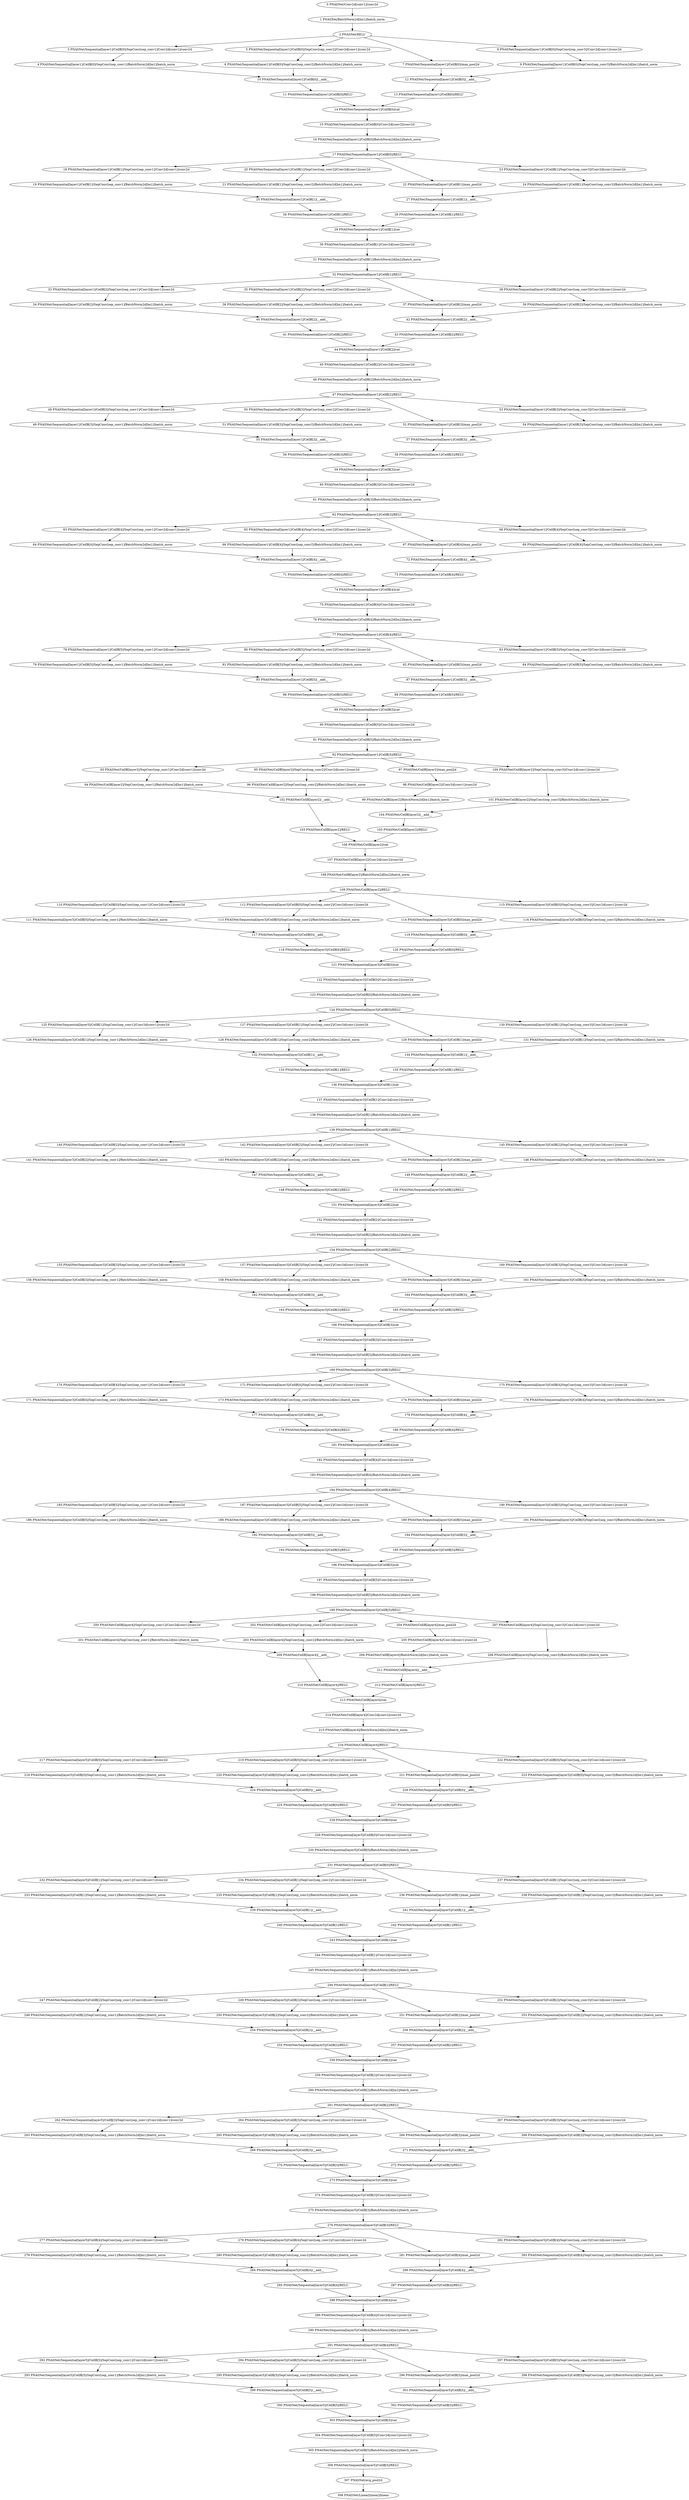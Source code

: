 strict digraph  {
"0 PNASNet/Conv2d[conv1]/conv2d" [id=0, scope="PNASNet/Conv2d[conv1]", type=conv2d];
"1 PNASNet/BatchNorm2d[bn1]/batch_norm" [id=1, scope="PNASNet/BatchNorm2d[bn1]", type=batch_norm];
"2 PNASNet/RELU" [id=2, scope=PNASNet, type=RELU];
"3 PNASNet/Sequential[layer1]/CellB[0]/SepConv[sep_conv1]/Conv2d[conv1]/conv2d" [id=3, scope="PNASNet/Sequential[layer1]/CellB[0]/SepConv[sep_conv1]/Conv2d[conv1]", type=conv2d];
"4 PNASNet/Sequential[layer1]/CellB[0]/SepConv[sep_conv1]/BatchNorm2d[bn1]/batch_norm" [id=4, scope="PNASNet/Sequential[layer1]/CellB[0]/SepConv[sep_conv1]/BatchNorm2d[bn1]", type=batch_norm];
"5 PNASNet/Sequential[layer1]/CellB[0]/SepConv[sep_conv2]/Conv2d[conv1]/conv2d" [id=5, scope="PNASNet/Sequential[layer1]/CellB[0]/SepConv[sep_conv2]/Conv2d[conv1]", type=conv2d];
"6 PNASNet/Sequential[layer1]/CellB[0]/SepConv[sep_conv2]/BatchNorm2d[bn1]/batch_norm" [id=6, scope="PNASNet/Sequential[layer1]/CellB[0]/SepConv[sep_conv2]/BatchNorm2d[bn1]", type=batch_norm];
"7 PNASNet/Sequential[layer1]/CellB[0]/max_pool2d" [id=7, scope="PNASNet/Sequential[layer1]/CellB[0]", type=max_pool2d];
"8 PNASNet/Sequential[layer1]/CellB[0]/SepConv[sep_conv3]/Conv2d[conv1]/conv2d" [id=8, scope="PNASNet/Sequential[layer1]/CellB[0]/SepConv[sep_conv3]/Conv2d[conv1]", type=conv2d];
"9 PNASNet/Sequential[layer1]/CellB[0]/SepConv[sep_conv3]/BatchNorm2d[bn1]/batch_norm" [id=9, scope="PNASNet/Sequential[layer1]/CellB[0]/SepConv[sep_conv3]/BatchNorm2d[bn1]", type=batch_norm];
"10 PNASNet/Sequential[layer1]/CellB[0]/__add__" [id=10, scope="PNASNet/Sequential[layer1]/CellB[0]", type=__add__];
"11 PNASNet/Sequential[layer1]/CellB[0]/RELU" [id=11, scope="PNASNet/Sequential[layer1]/CellB[0]", type=RELU];
"12 PNASNet/Sequential[layer1]/CellB[0]/__add__" [id=12, scope="PNASNet/Sequential[layer1]/CellB[0]", type=__add__];
"13 PNASNet/Sequential[layer1]/CellB[0]/RELU" [id=13, scope="PNASNet/Sequential[layer1]/CellB[0]", type=RELU];
"14 PNASNet/Sequential[layer1]/CellB[0]/cat" [id=14, scope="PNASNet/Sequential[layer1]/CellB[0]", type=cat];
"15 PNASNet/Sequential[layer1]/CellB[0]/Conv2d[conv2]/conv2d" [id=15, scope="PNASNet/Sequential[layer1]/CellB[0]/Conv2d[conv2]", type=conv2d];
"16 PNASNet/Sequential[layer1]/CellB[0]/BatchNorm2d[bn2]/batch_norm" [id=16, scope="PNASNet/Sequential[layer1]/CellB[0]/BatchNorm2d[bn2]", type=batch_norm];
"17 PNASNet/Sequential[layer1]/CellB[0]/RELU" [id=17, scope="PNASNet/Sequential[layer1]/CellB[0]", type=RELU];
"18 PNASNet/Sequential[layer1]/CellB[1]/SepConv[sep_conv1]/Conv2d[conv1]/conv2d" [id=18, scope="PNASNet/Sequential[layer1]/CellB[1]/SepConv[sep_conv1]/Conv2d[conv1]", type=conv2d];
"19 PNASNet/Sequential[layer1]/CellB[1]/SepConv[sep_conv1]/BatchNorm2d[bn1]/batch_norm" [id=19, scope="PNASNet/Sequential[layer1]/CellB[1]/SepConv[sep_conv1]/BatchNorm2d[bn1]", type=batch_norm];
"20 PNASNet/Sequential[layer1]/CellB[1]/SepConv[sep_conv2]/Conv2d[conv1]/conv2d" [id=20, scope="PNASNet/Sequential[layer1]/CellB[1]/SepConv[sep_conv2]/Conv2d[conv1]", type=conv2d];
"21 PNASNet/Sequential[layer1]/CellB[1]/SepConv[sep_conv2]/BatchNorm2d[bn1]/batch_norm" [id=21, scope="PNASNet/Sequential[layer1]/CellB[1]/SepConv[sep_conv2]/BatchNorm2d[bn1]", type=batch_norm];
"22 PNASNet/Sequential[layer1]/CellB[1]/max_pool2d" [id=22, scope="PNASNet/Sequential[layer1]/CellB[1]", type=max_pool2d];
"23 PNASNet/Sequential[layer1]/CellB[1]/SepConv[sep_conv3]/Conv2d[conv1]/conv2d" [id=23, scope="PNASNet/Sequential[layer1]/CellB[1]/SepConv[sep_conv3]/Conv2d[conv1]", type=conv2d];
"24 PNASNet/Sequential[layer1]/CellB[1]/SepConv[sep_conv3]/BatchNorm2d[bn1]/batch_norm" [id=24, scope="PNASNet/Sequential[layer1]/CellB[1]/SepConv[sep_conv3]/BatchNorm2d[bn1]", type=batch_norm];
"25 PNASNet/Sequential[layer1]/CellB[1]/__add__" [id=25, scope="PNASNet/Sequential[layer1]/CellB[1]", type=__add__];
"26 PNASNet/Sequential[layer1]/CellB[1]/RELU" [id=26, scope="PNASNet/Sequential[layer1]/CellB[1]", type=RELU];
"27 PNASNet/Sequential[layer1]/CellB[1]/__add__" [id=27, scope="PNASNet/Sequential[layer1]/CellB[1]", type=__add__];
"28 PNASNet/Sequential[layer1]/CellB[1]/RELU" [id=28, scope="PNASNet/Sequential[layer1]/CellB[1]", type=RELU];
"29 PNASNet/Sequential[layer1]/CellB[1]/cat" [id=29, scope="PNASNet/Sequential[layer1]/CellB[1]", type=cat];
"30 PNASNet/Sequential[layer1]/CellB[1]/Conv2d[conv2]/conv2d" [id=30, scope="PNASNet/Sequential[layer1]/CellB[1]/Conv2d[conv2]", type=conv2d];
"31 PNASNet/Sequential[layer1]/CellB[1]/BatchNorm2d[bn2]/batch_norm" [id=31, scope="PNASNet/Sequential[layer1]/CellB[1]/BatchNorm2d[bn2]", type=batch_norm];
"32 PNASNet/Sequential[layer1]/CellB[1]/RELU" [id=32, scope="PNASNet/Sequential[layer1]/CellB[1]", type=RELU];
"33 PNASNet/Sequential[layer1]/CellB[2]/SepConv[sep_conv1]/Conv2d[conv1]/conv2d" [id=33, scope="PNASNet/Sequential[layer1]/CellB[2]/SepConv[sep_conv1]/Conv2d[conv1]", type=conv2d];
"34 PNASNet/Sequential[layer1]/CellB[2]/SepConv[sep_conv1]/BatchNorm2d[bn1]/batch_norm" [id=34, scope="PNASNet/Sequential[layer1]/CellB[2]/SepConv[sep_conv1]/BatchNorm2d[bn1]", type=batch_norm];
"35 PNASNet/Sequential[layer1]/CellB[2]/SepConv[sep_conv2]/Conv2d[conv1]/conv2d" [id=35, scope="PNASNet/Sequential[layer1]/CellB[2]/SepConv[sep_conv2]/Conv2d[conv1]", type=conv2d];
"36 PNASNet/Sequential[layer1]/CellB[2]/SepConv[sep_conv2]/BatchNorm2d[bn1]/batch_norm" [id=36, scope="PNASNet/Sequential[layer1]/CellB[2]/SepConv[sep_conv2]/BatchNorm2d[bn1]", type=batch_norm];
"37 PNASNet/Sequential[layer1]/CellB[2]/max_pool2d" [id=37, scope="PNASNet/Sequential[layer1]/CellB[2]", type=max_pool2d];
"38 PNASNet/Sequential[layer1]/CellB[2]/SepConv[sep_conv3]/Conv2d[conv1]/conv2d" [id=38, scope="PNASNet/Sequential[layer1]/CellB[2]/SepConv[sep_conv3]/Conv2d[conv1]", type=conv2d];
"39 PNASNet/Sequential[layer1]/CellB[2]/SepConv[sep_conv3]/BatchNorm2d[bn1]/batch_norm" [id=39, scope="PNASNet/Sequential[layer1]/CellB[2]/SepConv[sep_conv3]/BatchNorm2d[bn1]", type=batch_norm];
"40 PNASNet/Sequential[layer1]/CellB[2]/__add__" [id=40, scope="PNASNet/Sequential[layer1]/CellB[2]", type=__add__];
"41 PNASNet/Sequential[layer1]/CellB[2]/RELU" [id=41, scope="PNASNet/Sequential[layer1]/CellB[2]", type=RELU];
"42 PNASNet/Sequential[layer1]/CellB[2]/__add__" [id=42, scope="PNASNet/Sequential[layer1]/CellB[2]", type=__add__];
"43 PNASNet/Sequential[layer1]/CellB[2]/RELU" [id=43, scope="PNASNet/Sequential[layer1]/CellB[2]", type=RELU];
"44 PNASNet/Sequential[layer1]/CellB[2]/cat" [id=44, scope="PNASNet/Sequential[layer1]/CellB[2]", type=cat];
"45 PNASNet/Sequential[layer1]/CellB[2]/Conv2d[conv2]/conv2d" [id=45, scope="PNASNet/Sequential[layer1]/CellB[2]/Conv2d[conv2]", type=conv2d];
"46 PNASNet/Sequential[layer1]/CellB[2]/BatchNorm2d[bn2]/batch_norm" [id=46, scope="PNASNet/Sequential[layer1]/CellB[2]/BatchNorm2d[bn2]", type=batch_norm];
"47 PNASNet/Sequential[layer1]/CellB[2]/RELU" [id=47, scope="PNASNet/Sequential[layer1]/CellB[2]", type=RELU];
"48 PNASNet/Sequential[layer1]/CellB[3]/SepConv[sep_conv1]/Conv2d[conv1]/conv2d" [id=48, scope="PNASNet/Sequential[layer1]/CellB[3]/SepConv[sep_conv1]/Conv2d[conv1]", type=conv2d];
"49 PNASNet/Sequential[layer1]/CellB[3]/SepConv[sep_conv1]/BatchNorm2d[bn1]/batch_norm" [id=49, scope="PNASNet/Sequential[layer1]/CellB[3]/SepConv[sep_conv1]/BatchNorm2d[bn1]", type=batch_norm];
"50 PNASNet/Sequential[layer1]/CellB[3]/SepConv[sep_conv2]/Conv2d[conv1]/conv2d" [id=50, scope="PNASNet/Sequential[layer1]/CellB[3]/SepConv[sep_conv2]/Conv2d[conv1]", type=conv2d];
"51 PNASNet/Sequential[layer1]/CellB[3]/SepConv[sep_conv2]/BatchNorm2d[bn1]/batch_norm" [id=51, scope="PNASNet/Sequential[layer1]/CellB[3]/SepConv[sep_conv2]/BatchNorm2d[bn1]", type=batch_norm];
"52 PNASNet/Sequential[layer1]/CellB[3]/max_pool2d" [id=52, scope="PNASNet/Sequential[layer1]/CellB[3]", type=max_pool2d];
"53 PNASNet/Sequential[layer1]/CellB[3]/SepConv[sep_conv3]/Conv2d[conv1]/conv2d" [id=53, scope="PNASNet/Sequential[layer1]/CellB[3]/SepConv[sep_conv3]/Conv2d[conv1]", type=conv2d];
"54 PNASNet/Sequential[layer1]/CellB[3]/SepConv[sep_conv3]/BatchNorm2d[bn1]/batch_norm" [id=54, scope="PNASNet/Sequential[layer1]/CellB[3]/SepConv[sep_conv3]/BatchNorm2d[bn1]", type=batch_norm];
"55 PNASNet/Sequential[layer1]/CellB[3]/__add__" [id=55, scope="PNASNet/Sequential[layer1]/CellB[3]", type=__add__];
"56 PNASNet/Sequential[layer1]/CellB[3]/RELU" [id=56, scope="PNASNet/Sequential[layer1]/CellB[3]", type=RELU];
"57 PNASNet/Sequential[layer1]/CellB[3]/__add__" [id=57, scope="PNASNet/Sequential[layer1]/CellB[3]", type=__add__];
"58 PNASNet/Sequential[layer1]/CellB[3]/RELU" [id=58, scope="PNASNet/Sequential[layer1]/CellB[3]", type=RELU];
"59 PNASNet/Sequential[layer1]/CellB[3]/cat" [id=59, scope="PNASNet/Sequential[layer1]/CellB[3]", type=cat];
"60 PNASNet/Sequential[layer1]/CellB[3]/Conv2d[conv2]/conv2d" [id=60, scope="PNASNet/Sequential[layer1]/CellB[3]/Conv2d[conv2]", type=conv2d];
"61 PNASNet/Sequential[layer1]/CellB[3]/BatchNorm2d[bn2]/batch_norm" [id=61, scope="PNASNet/Sequential[layer1]/CellB[3]/BatchNorm2d[bn2]", type=batch_norm];
"62 PNASNet/Sequential[layer1]/CellB[3]/RELU" [id=62, scope="PNASNet/Sequential[layer1]/CellB[3]", type=RELU];
"63 PNASNet/Sequential[layer1]/CellB[4]/SepConv[sep_conv1]/Conv2d[conv1]/conv2d" [id=63, scope="PNASNet/Sequential[layer1]/CellB[4]/SepConv[sep_conv1]/Conv2d[conv1]", type=conv2d];
"64 PNASNet/Sequential[layer1]/CellB[4]/SepConv[sep_conv1]/BatchNorm2d[bn1]/batch_norm" [id=64, scope="PNASNet/Sequential[layer1]/CellB[4]/SepConv[sep_conv1]/BatchNorm2d[bn1]", type=batch_norm];
"65 PNASNet/Sequential[layer1]/CellB[4]/SepConv[sep_conv2]/Conv2d[conv1]/conv2d" [id=65, scope="PNASNet/Sequential[layer1]/CellB[4]/SepConv[sep_conv2]/Conv2d[conv1]", type=conv2d];
"66 PNASNet/Sequential[layer1]/CellB[4]/SepConv[sep_conv2]/BatchNorm2d[bn1]/batch_norm" [id=66, scope="PNASNet/Sequential[layer1]/CellB[4]/SepConv[sep_conv2]/BatchNorm2d[bn1]", type=batch_norm];
"67 PNASNet/Sequential[layer1]/CellB[4]/max_pool2d" [id=67, scope="PNASNet/Sequential[layer1]/CellB[4]", type=max_pool2d];
"68 PNASNet/Sequential[layer1]/CellB[4]/SepConv[sep_conv3]/Conv2d[conv1]/conv2d" [id=68, scope="PNASNet/Sequential[layer1]/CellB[4]/SepConv[sep_conv3]/Conv2d[conv1]", type=conv2d];
"69 PNASNet/Sequential[layer1]/CellB[4]/SepConv[sep_conv3]/BatchNorm2d[bn1]/batch_norm" [id=69, scope="PNASNet/Sequential[layer1]/CellB[4]/SepConv[sep_conv3]/BatchNorm2d[bn1]", type=batch_norm];
"70 PNASNet/Sequential[layer1]/CellB[4]/__add__" [id=70, scope="PNASNet/Sequential[layer1]/CellB[4]", type=__add__];
"71 PNASNet/Sequential[layer1]/CellB[4]/RELU" [id=71, scope="PNASNet/Sequential[layer1]/CellB[4]", type=RELU];
"72 PNASNet/Sequential[layer1]/CellB[4]/__add__" [id=72, scope="PNASNet/Sequential[layer1]/CellB[4]", type=__add__];
"73 PNASNet/Sequential[layer1]/CellB[4]/RELU" [id=73, scope="PNASNet/Sequential[layer1]/CellB[4]", type=RELU];
"74 PNASNet/Sequential[layer1]/CellB[4]/cat" [id=74, scope="PNASNet/Sequential[layer1]/CellB[4]", type=cat];
"75 PNASNet/Sequential[layer1]/CellB[4]/Conv2d[conv2]/conv2d" [id=75, scope="PNASNet/Sequential[layer1]/CellB[4]/Conv2d[conv2]", type=conv2d];
"76 PNASNet/Sequential[layer1]/CellB[4]/BatchNorm2d[bn2]/batch_norm" [id=76, scope="PNASNet/Sequential[layer1]/CellB[4]/BatchNorm2d[bn2]", type=batch_norm];
"77 PNASNet/Sequential[layer1]/CellB[4]/RELU" [id=77, scope="PNASNet/Sequential[layer1]/CellB[4]", type=RELU];
"78 PNASNet/Sequential[layer1]/CellB[5]/SepConv[sep_conv1]/Conv2d[conv1]/conv2d" [id=78, scope="PNASNet/Sequential[layer1]/CellB[5]/SepConv[sep_conv1]/Conv2d[conv1]", type=conv2d];
"79 PNASNet/Sequential[layer1]/CellB[5]/SepConv[sep_conv1]/BatchNorm2d[bn1]/batch_norm" [id=79, scope="PNASNet/Sequential[layer1]/CellB[5]/SepConv[sep_conv1]/BatchNorm2d[bn1]", type=batch_norm];
"80 PNASNet/Sequential[layer1]/CellB[5]/SepConv[sep_conv2]/Conv2d[conv1]/conv2d" [id=80, scope="PNASNet/Sequential[layer1]/CellB[5]/SepConv[sep_conv2]/Conv2d[conv1]", type=conv2d];
"81 PNASNet/Sequential[layer1]/CellB[5]/SepConv[sep_conv2]/BatchNorm2d[bn1]/batch_norm" [id=81, scope="PNASNet/Sequential[layer1]/CellB[5]/SepConv[sep_conv2]/BatchNorm2d[bn1]", type=batch_norm];
"82 PNASNet/Sequential[layer1]/CellB[5]/max_pool2d" [id=82, scope="PNASNet/Sequential[layer1]/CellB[5]", type=max_pool2d];
"83 PNASNet/Sequential[layer1]/CellB[5]/SepConv[sep_conv3]/Conv2d[conv1]/conv2d" [id=83, scope="PNASNet/Sequential[layer1]/CellB[5]/SepConv[sep_conv3]/Conv2d[conv1]", type=conv2d];
"84 PNASNet/Sequential[layer1]/CellB[5]/SepConv[sep_conv3]/BatchNorm2d[bn1]/batch_norm" [id=84, scope="PNASNet/Sequential[layer1]/CellB[5]/SepConv[sep_conv3]/BatchNorm2d[bn1]", type=batch_norm];
"85 PNASNet/Sequential[layer1]/CellB[5]/__add__" [id=85, scope="PNASNet/Sequential[layer1]/CellB[5]", type=__add__];
"86 PNASNet/Sequential[layer1]/CellB[5]/RELU" [id=86, scope="PNASNet/Sequential[layer1]/CellB[5]", type=RELU];
"87 PNASNet/Sequential[layer1]/CellB[5]/__add__" [id=87, scope="PNASNet/Sequential[layer1]/CellB[5]", type=__add__];
"88 PNASNet/Sequential[layer1]/CellB[5]/RELU" [id=88, scope="PNASNet/Sequential[layer1]/CellB[5]", type=RELU];
"89 PNASNet/Sequential[layer1]/CellB[5]/cat" [id=89, scope="PNASNet/Sequential[layer1]/CellB[5]", type=cat];
"90 PNASNet/Sequential[layer1]/CellB[5]/Conv2d[conv2]/conv2d" [id=90, scope="PNASNet/Sequential[layer1]/CellB[5]/Conv2d[conv2]", type=conv2d];
"91 PNASNet/Sequential[layer1]/CellB[5]/BatchNorm2d[bn2]/batch_norm" [id=91, scope="PNASNet/Sequential[layer1]/CellB[5]/BatchNorm2d[bn2]", type=batch_norm];
"92 PNASNet/Sequential[layer1]/CellB[5]/RELU" [id=92, scope="PNASNet/Sequential[layer1]/CellB[5]", type=RELU];
"93 PNASNet/CellB[layer2]/SepConv[sep_conv1]/Conv2d[conv1]/conv2d" [id=93, scope="PNASNet/CellB[layer2]/SepConv[sep_conv1]/Conv2d[conv1]", type=conv2d];
"94 PNASNet/CellB[layer2]/SepConv[sep_conv1]/BatchNorm2d[bn1]/batch_norm" [id=94, scope="PNASNet/CellB[layer2]/SepConv[sep_conv1]/BatchNorm2d[bn1]", type=batch_norm];
"95 PNASNet/CellB[layer2]/SepConv[sep_conv2]/Conv2d[conv1]/conv2d" [id=95, scope="PNASNet/CellB[layer2]/SepConv[sep_conv2]/Conv2d[conv1]", type=conv2d];
"96 PNASNet/CellB[layer2]/SepConv[sep_conv2]/BatchNorm2d[bn1]/batch_norm" [id=96, scope="PNASNet/CellB[layer2]/SepConv[sep_conv2]/BatchNorm2d[bn1]", type=batch_norm];
"97 PNASNet/CellB[layer2]/max_pool2d" [id=97, scope="PNASNet/CellB[layer2]", type=max_pool2d];
"98 PNASNet/CellB[layer2]/Conv2d[conv1]/conv2d" [id=98, scope="PNASNet/CellB[layer2]/Conv2d[conv1]", type=conv2d];
"99 PNASNet/CellB[layer2]/BatchNorm2d[bn1]/batch_norm" [id=99, scope="PNASNet/CellB[layer2]/BatchNorm2d[bn1]", type=batch_norm];
"100 PNASNet/CellB[layer2]/SepConv[sep_conv3]/Conv2d[conv1]/conv2d" [id=100, scope="PNASNet/CellB[layer2]/SepConv[sep_conv3]/Conv2d[conv1]", type=conv2d];
"101 PNASNet/CellB[layer2]/SepConv[sep_conv3]/BatchNorm2d[bn1]/batch_norm" [id=101, scope="PNASNet/CellB[layer2]/SepConv[sep_conv3]/BatchNorm2d[bn1]", type=batch_norm];
"102 PNASNet/CellB[layer2]/__add__" [id=102, scope="PNASNet/CellB[layer2]", type=__add__];
"103 PNASNet/CellB[layer2]/RELU" [id=103, scope="PNASNet/CellB[layer2]", type=RELU];
"104 PNASNet/CellB[layer2]/__add__" [id=104, scope="PNASNet/CellB[layer2]", type=__add__];
"105 PNASNet/CellB[layer2]/RELU" [id=105, scope="PNASNet/CellB[layer2]", type=RELU];
"106 PNASNet/CellB[layer2]/cat" [id=106, scope="PNASNet/CellB[layer2]", type=cat];
"107 PNASNet/CellB[layer2]/Conv2d[conv2]/conv2d" [id=107, scope="PNASNet/CellB[layer2]/Conv2d[conv2]", type=conv2d];
"108 PNASNet/CellB[layer2]/BatchNorm2d[bn2]/batch_norm" [id=108, scope="PNASNet/CellB[layer2]/BatchNorm2d[bn2]", type=batch_norm];
"109 PNASNet/CellB[layer2]/RELU" [id=109, scope="PNASNet/CellB[layer2]", type=RELU];
"110 PNASNet/Sequential[layer3]/CellB[0]/SepConv[sep_conv1]/Conv2d[conv1]/conv2d" [id=110, scope="PNASNet/Sequential[layer3]/CellB[0]/SepConv[sep_conv1]/Conv2d[conv1]", type=conv2d];
"111 PNASNet/Sequential[layer3]/CellB[0]/SepConv[sep_conv1]/BatchNorm2d[bn1]/batch_norm" [id=111, scope="PNASNet/Sequential[layer3]/CellB[0]/SepConv[sep_conv1]/BatchNorm2d[bn1]", type=batch_norm];
"112 PNASNet/Sequential[layer3]/CellB[0]/SepConv[sep_conv2]/Conv2d[conv1]/conv2d" [id=112, scope="PNASNet/Sequential[layer3]/CellB[0]/SepConv[sep_conv2]/Conv2d[conv1]", type=conv2d];
"113 PNASNet/Sequential[layer3]/CellB[0]/SepConv[sep_conv2]/BatchNorm2d[bn1]/batch_norm" [id=113, scope="PNASNet/Sequential[layer3]/CellB[0]/SepConv[sep_conv2]/BatchNorm2d[bn1]", type=batch_norm];
"114 PNASNet/Sequential[layer3]/CellB[0]/max_pool2d" [id=114, scope="PNASNet/Sequential[layer3]/CellB[0]", type=max_pool2d];
"115 PNASNet/Sequential[layer3]/CellB[0]/SepConv[sep_conv3]/Conv2d[conv1]/conv2d" [id=115, scope="PNASNet/Sequential[layer3]/CellB[0]/SepConv[sep_conv3]/Conv2d[conv1]", type=conv2d];
"116 PNASNet/Sequential[layer3]/CellB[0]/SepConv[sep_conv3]/BatchNorm2d[bn1]/batch_norm" [id=116, scope="PNASNet/Sequential[layer3]/CellB[0]/SepConv[sep_conv3]/BatchNorm2d[bn1]", type=batch_norm];
"117 PNASNet/Sequential[layer3]/CellB[0]/__add__" [id=117, scope="PNASNet/Sequential[layer3]/CellB[0]", type=__add__];
"118 PNASNet/Sequential[layer3]/CellB[0]/RELU" [id=118, scope="PNASNet/Sequential[layer3]/CellB[0]", type=RELU];
"119 PNASNet/Sequential[layer3]/CellB[0]/__add__" [id=119, scope="PNASNet/Sequential[layer3]/CellB[0]", type=__add__];
"120 PNASNet/Sequential[layer3]/CellB[0]/RELU" [id=120, scope="PNASNet/Sequential[layer3]/CellB[0]", type=RELU];
"121 PNASNet/Sequential[layer3]/CellB[0]/cat" [id=121, scope="PNASNet/Sequential[layer3]/CellB[0]", type=cat];
"122 PNASNet/Sequential[layer3]/CellB[0]/Conv2d[conv2]/conv2d" [id=122, scope="PNASNet/Sequential[layer3]/CellB[0]/Conv2d[conv2]", type=conv2d];
"123 PNASNet/Sequential[layer3]/CellB[0]/BatchNorm2d[bn2]/batch_norm" [id=123, scope="PNASNet/Sequential[layer3]/CellB[0]/BatchNorm2d[bn2]", type=batch_norm];
"124 PNASNet/Sequential[layer3]/CellB[0]/RELU" [id=124, scope="PNASNet/Sequential[layer3]/CellB[0]", type=RELU];
"125 PNASNet/Sequential[layer3]/CellB[1]/SepConv[sep_conv1]/Conv2d[conv1]/conv2d" [id=125, scope="PNASNet/Sequential[layer3]/CellB[1]/SepConv[sep_conv1]/Conv2d[conv1]", type=conv2d];
"126 PNASNet/Sequential[layer3]/CellB[1]/SepConv[sep_conv1]/BatchNorm2d[bn1]/batch_norm" [id=126, scope="PNASNet/Sequential[layer3]/CellB[1]/SepConv[sep_conv1]/BatchNorm2d[bn1]", type=batch_norm];
"127 PNASNet/Sequential[layer3]/CellB[1]/SepConv[sep_conv2]/Conv2d[conv1]/conv2d" [id=127, scope="PNASNet/Sequential[layer3]/CellB[1]/SepConv[sep_conv2]/Conv2d[conv1]", type=conv2d];
"128 PNASNet/Sequential[layer3]/CellB[1]/SepConv[sep_conv2]/BatchNorm2d[bn1]/batch_norm" [id=128, scope="PNASNet/Sequential[layer3]/CellB[1]/SepConv[sep_conv2]/BatchNorm2d[bn1]", type=batch_norm];
"129 PNASNet/Sequential[layer3]/CellB[1]/max_pool2d" [id=129, scope="PNASNet/Sequential[layer3]/CellB[1]", type=max_pool2d];
"130 PNASNet/Sequential[layer3]/CellB[1]/SepConv[sep_conv3]/Conv2d[conv1]/conv2d" [id=130, scope="PNASNet/Sequential[layer3]/CellB[1]/SepConv[sep_conv3]/Conv2d[conv1]", type=conv2d];
"131 PNASNet/Sequential[layer3]/CellB[1]/SepConv[sep_conv3]/BatchNorm2d[bn1]/batch_norm" [id=131, scope="PNASNet/Sequential[layer3]/CellB[1]/SepConv[sep_conv3]/BatchNorm2d[bn1]", type=batch_norm];
"132 PNASNet/Sequential[layer3]/CellB[1]/__add__" [id=132, scope="PNASNet/Sequential[layer3]/CellB[1]", type=__add__];
"133 PNASNet/Sequential[layer3]/CellB[1]/RELU" [id=133, scope="PNASNet/Sequential[layer3]/CellB[1]", type=RELU];
"134 PNASNet/Sequential[layer3]/CellB[1]/__add__" [id=134, scope="PNASNet/Sequential[layer3]/CellB[1]", type=__add__];
"135 PNASNet/Sequential[layer3]/CellB[1]/RELU" [id=135, scope="PNASNet/Sequential[layer3]/CellB[1]", type=RELU];
"136 PNASNet/Sequential[layer3]/CellB[1]/cat" [id=136, scope="PNASNet/Sequential[layer3]/CellB[1]", type=cat];
"137 PNASNet/Sequential[layer3]/CellB[1]/Conv2d[conv2]/conv2d" [id=137, scope="PNASNet/Sequential[layer3]/CellB[1]/Conv2d[conv2]", type=conv2d];
"138 PNASNet/Sequential[layer3]/CellB[1]/BatchNorm2d[bn2]/batch_norm" [id=138, scope="PNASNet/Sequential[layer3]/CellB[1]/BatchNorm2d[bn2]", type=batch_norm];
"139 PNASNet/Sequential[layer3]/CellB[1]/RELU" [id=139, scope="PNASNet/Sequential[layer3]/CellB[1]", type=RELU];
"140 PNASNet/Sequential[layer3]/CellB[2]/SepConv[sep_conv1]/Conv2d[conv1]/conv2d" [id=140, scope="PNASNet/Sequential[layer3]/CellB[2]/SepConv[sep_conv1]/Conv2d[conv1]", type=conv2d];
"141 PNASNet/Sequential[layer3]/CellB[2]/SepConv[sep_conv1]/BatchNorm2d[bn1]/batch_norm" [id=141, scope="PNASNet/Sequential[layer3]/CellB[2]/SepConv[sep_conv1]/BatchNorm2d[bn1]", type=batch_norm];
"142 PNASNet/Sequential[layer3]/CellB[2]/SepConv[sep_conv2]/Conv2d[conv1]/conv2d" [id=142, scope="PNASNet/Sequential[layer3]/CellB[2]/SepConv[sep_conv2]/Conv2d[conv1]", type=conv2d];
"143 PNASNet/Sequential[layer3]/CellB[2]/SepConv[sep_conv2]/BatchNorm2d[bn1]/batch_norm" [id=143, scope="PNASNet/Sequential[layer3]/CellB[2]/SepConv[sep_conv2]/BatchNorm2d[bn1]", type=batch_norm];
"144 PNASNet/Sequential[layer3]/CellB[2]/max_pool2d" [id=144, scope="PNASNet/Sequential[layer3]/CellB[2]", type=max_pool2d];
"145 PNASNet/Sequential[layer3]/CellB[2]/SepConv[sep_conv3]/Conv2d[conv1]/conv2d" [id=145, scope="PNASNet/Sequential[layer3]/CellB[2]/SepConv[sep_conv3]/Conv2d[conv1]", type=conv2d];
"146 PNASNet/Sequential[layer3]/CellB[2]/SepConv[sep_conv3]/BatchNorm2d[bn1]/batch_norm" [id=146, scope="PNASNet/Sequential[layer3]/CellB[2]/SepConv[sep_conv3]/BatchNorm2d[bn1]", type=batch_norm];
"147 PNASNet/Sequential[layer3]/CellB[2]/__add__" [id=147, scope="PNASNet/Sequential[layer3]/CellB[2]", type=__add__];
"148 PNASNet/Sequential[layer3]/CellB[2]/RELU" [id=148, scope="PNASNet/Sequential[layer3]/CellB[2]", type=RELU];
"149 PNASNet/Sequential[layer3]/CellB[2]/__add__" [id=149, scope="PNASNet/Sequential[layer3]/CellB[2]", type=__add__];
"150 PNASNet/Sequential[layer3]/CellB[2]/RELU" [id=150, scope="PNASNet/Sequential[layer3]/CellB[2]", type=RELU];
"151 PNASNet/Sequential[layer3]/CellB[2]/cat" [id=151, scope="PNASNet/Sequential[layer3]/CellB[2]", type=cat];
"152 PNASNet/Sequential[layer3]/CellB[2]/Conv2d[conv2]/conv2d" [id=152, scope="PNASNet/Sequential[layer3]/CellB[2]/Conv2d[conv2]", type=conv2d];
"153 PNASNet/Sequential[layer3]/CellB[2]/BatchNorm2d[bn2]/batch_norm" [id=153, scope="PNASNet/Sequential[layer3]/CellB[2]/BatchNorm2d[bn2]", type=batch_norm];
"154 PNASNet/Sequential[layer3]/CellB[2]/RELU" [id=154, scope="PNASNet/Sequential[layer3]/CellB[2]", type=RELU];
"155 PNASNet/Sequential[layer3]/CellB[3]/SepConv[sep_conv1]/Conv2d[conv1]/conv2d" [id=155, scope="PNASNet/Sequential[layer3]/CellB[3]/SepConv[sep_conv1]/Conv2d[conv1]", type=conv2d];
"156 PNASNet/Sequential[layer3]/CellB[3]/SepConv[sep_conv1]/BatchNorm2d[bn1]/batch_norm" [id=156, scope="PNASNet/Sequential[layer3]/CellB[3]/SepConv[sep_conv1]/BatchNorm2d[bn1]", type=batch_norm];
"157 PNASNet/Sequential[layer3]/CellB[3]/SepConv[sep_conv2]/Conv2d[conv1]/conv2d" [id=157, scope="PNASNet/Sequential[layer3]/CellB[3]/SepConv[sep_conv2]/Conv2d[conv1]", type=conv2d];
"158 PNASNet/Sequential[layer3]/CellB[3]/SepConv[sep_conv2]/BatchNorm2d[bn1]/batch_norm" [id=158, scope="PNASNet/Sequential[layer3]/CellB[3]/SepConv[sep_conv2]/BatchNorm2d[bn1]", type=batch_norm];
"159 PNASNet/Sequential[layer3]/CellB[3]/max_pool2d" [id=159, scope="PNASNet/Sequential[layer3]/CellB[3]", type=max_pool2d];
"160 PNASNet/Sequential[layer3]/CellB[3]/SepConv[sep_conv3]/Conv2d[conv1]/conv2d" [id=160, scope="PNASNet/Sequential[layer3]/CellB[3]/SepConv[sep_conv3]/Conv2d[conv1]", type=conv2d];
"161 PNASNet/Sequential[layer3]/CellB[3]/SepConv[sep_conv3]/BatchNorm2d[bn1]/batch_norm" [id=161, scope="PNASNet/Sequential[layer3]/CellB[3]/SepConv[sep_conv3]/BatchNorm2d[bn1]", type=batch_norm];
"162 PNASNet/Sequential[layer3]/CellB[3]/__add__" [id=162, scope="PNASNet/Sequential[layer3]/CellB[3]", type=__add__];
"163 PNASNet/Sequential[layer3]/CellB[3]/RELU" [id=163, scope="PNASNet/Sequential[layer3]/CellB[3]", type=RELU];
"164 PNASNet/Sequential[layer3]/CellB[3]/__add__" [id=164, scope="PNASNet/Sequential[layer3]/CellB[3]", type=__add__];
"165 PNASNet/Sequential[layer3]/CellB[3]/RELU" [id=165, scope="PNASNet/Sequential[layer3]/CellB[3]", type=RELU];
"166 PNASNet/Sequential[layer3]/CellB[3]/cat" [id=166, scope="PNASNet/Sequential[layer3]/CellB[3]", type=cat];
"167 PNASNet/Sequential[layer3]/CellB[3]/Conv2d[conv2]/conv2d" [id=167, scope="PNASNet/Sequential[layer3]/CellB[3]/Conv2d[conv2]", type=conv2d];
"168 PNASNet/Sequential[layer3]/CellB[3]/BatchNorm2d[bn2]/batch_norm" [id=168, scope="PNASNet/Sequential[layer3]/CellB[3]/BatchNorm2d[bn2]", type=batch_norm];
"169 PNASNet/Sequential[layer3]/CellB[3]/RELU" [id=169, scope="PNASNet/Sequential[layer3]/CellB[3]", type=RELU];
"170 PNASNet/Sequential[layer3]/CellB[4]/SepConv[sep_conv1]/Conv2d[conv1]/conv2d" [id=170, scope="PNASNet/Sequential[layer3]/CellB[4]/SepConv[sep_conv1]/Conv2d[conv1]", type=conv2d];
"171 PNASNet/Sequential[layer3]/CellB[4]/SepConv[sep_conv1]/BatchNorm2d[bn1]/batch_norm" [id=171, scope="PNASNet/Sequential[layer3]/CellB[4]/SepConv[sep_conv1]/BatchNorm2d[bn1]", type=batch_norm];
"172 PNASNet/Sequential[layer3]/CellB[4]/SepConv[sep_conv2]/Conv2d[conv1]/conv2d" [id=172, scope="PNASNet/Sequential[layer3]/CellB[4]/SepConv[sep_conv2]/Conv2d[conv1]", type=conv2d];
"173 PNASNet/Sequential[layer3]/CellB[4]/SepConv[sep_conv2]/BatchNorm2d[bn1]/batch_norm" [id=173, scope="PNASNet/Sequential[layer3]/CellB[4]/SepConv[sep_conv2]/BatchNorm2d[bn1]", type=batch_norm];
"174 PNASNet/Sequential[layer3]/CellB[4]/max_pool2d" [id=174, scope="PNASNet/Sequential[layer3]/CellB[4]", type=max_pool2d];
"175 PNASNet/Sequential[layer3]/CellB[4]/SepConv[sep_conv3]/Conv2d[conv1]/conv2d" [id=175, scope="PNASNet/Sequential[layer3]/CellB[4]/SepConv[sep_conv3]/Conv2d[conv1]", type=conv2d];
"176 PNASNet/Sequential[layer3]/CellB[4]/SepConv[sep_conv3]/BatchNorm2d[bn1]/batch_norm" [id=176, scope="PNASNet/Sequential[layer3]/CellB[4]/SepConv[sep_conv3]/BatchNorm2d[bn1]", type=batch_norm];
"177 PNASNet/Sequential[layer3]/CellB[4]/__add__" [id=177, scope="PNASNet/Sequential[layer3]/CellB[4]", type=__add__];
"178 PNASNet/Sequential[layer3]/CellB[4]/RELU" [id=178, scope="PNASNet/Sequential[layer3]/CellB[4]", type=RELU];
"179 PNASNet/Sequential[layer3]/CellB[4]/__add__" [id=179, scope="PNASNet/Sequential[layer3]/CellB[4]", type=__add__];
"180 PNASNet/Sequential[layer3]/CellB[4]/RELU" [id=180, scope="PNASNet/Sequential[layer3]/CellB[4]", type=RELU];
"181 PNASNet/Sequential[layer3]/CellB[4]/cat" [id=181, scope="PNASNet/Sequential[layer3]/CellB[4]", type=cat];
"182 PNASNet/Sequential[layer3]/CellB[4]/Conv2d[conv2]/conv2d" [id=182, scope="PNASNet/Sequential[layer3]/CellB[4]/Conv2d[conv2]", type=conv2d];
"183 PNASNet/Sequential[layer3]/CellB[4]/BatchNorm2d[bn2]/batch_norm" [id=183, scope="PNASNet/Sequential[layer3]/CellB[4]/BatchNorm2d[bn2]", type=batch_norm];
"184 PNASNet/Sequential[layer3]/CellB[4]/RELU" [id=184, scope="PNASNet/Sequential[layer3]/CellB[4]", type=RELU];
"185 PNASNet/Sequential[layer3]/CellB[5]/SepConv[sep_conv1]/Conv2d[conv1]/conv2d" [id=185, scope="PNASNet/Sequential[layer3]/CellB[5]/SepConv[sep_conv1]/Conv2d[conv1]", type=conv2d];
"186 PNASNet/Sequential[layer3]/CellB[5]/SepConv[sep_conv1]/BatchNorm2d[bn1]/batch_norm" [id=186, scope="PNASNet/Sequential[layer3]/CellB[5]/SepConv[sep_conv1]/BatchNorm2d[bn1]", type=batch_norm];
"187 PNASNet/Sequential[layer3]/CellB[5]/SepConv[sep_conv2]/Conv2d[conv1]/conv2d" [id=187, scope="PNASNet/Sequential[layer3]/CellB[5]/SepConv[sep_conv2]/Conv2d[conv1]", type=conv2d];
"188 PNASNet/Sequential[layer3]/CellB[5]/SepConv[sep_conv2]/BatchNorm2d[bn1]/batch_norm" [id=188, scope="PNASNet/Sequential[layer3]/CellB[5]/SepConv[sep_conv2]/BatchNorm2d[bn1]", type=batch_norm];
"189 PNASNet/Sequential[layer3]/CellB[5]/max_pool2d" [id=189, scope="PNASNet/Sequential[layer3]/CellB[5]", type=max_pool2d];
"190 PNASNet/Sequential[layer3]/CellB[5]/SepConv[sep_conv3]/Conv2d[conv1]/conv2d" [id=190, scope="PNASNet/Sequential[layer3]/CellB[5]/SepConv[sep_conv3]/Conv2d[conv1]", type=conv2d];
"191 PNASNet/Sequential[layer3]/CellB[5]/SepConv[sep_conv3]/BatchNorm2d[bn1]/batch_norm" [id=191, scope="PNASNet/Sequential[layer3]/CellB[5]/SepConv[sep_conv3]/BatchNorm2d[bn1]", type=batch_norm];
"192 PNASNet/Sequential[layer3]/CellB[5]/__add__" [id=192, scope="PNASNet/Sequential[layer3]/CellB[5]", type=__add__];
"193 PNASNet/Sequential[layer3]/CellB[5]/RELU" [id=193, scope="PNASNet/Sequential[layer3]/CellB[5]", type=RELU];
"194 PNASNet/Sequential[layer3]/CellB[5]/__add__" [id=194, scope="PNASNet/Sequential[layer3]/CellB[5]", type=__add__];
"195 PNASNet/Sequential[layer3]/CellB[5]/RELU" [id=195, scope="PNASNet/Sequential[layer3]/CellB[5]", type=RELU];
"196 PNASNet/Sequential[layer3]/CellB[5]/cat" [id=196, scope="PNASNet/Sequential[layer3]/CellB[5]", type=cat];
"197 PNASNet/Sequential[layer3]/CellB[5]/Conv2d[conv2]/conv2d" [id=197, scope="PNASNet/Sequential[layer3]/CellB[5]/Conv2d[conv2]", type=conv2d];
"198 PNASNet/Sequential[layer3]/CellB[5]/BatchNorm2d[bn2]/batch_norm" [id=198, scope="PNASNet/Sequential[layer3]/CellB[5]/BatchNorm2d[bn2]", type=batch_norm];
"199 PNASNet/Sequential[layer3]/CellB[5]/RELU" [id=199, scope="PNASNet/Sequential[layer3]/CellB[5]", type=RELU];
"200 PNASNet/CellB[layer4]/SepConv[sep_conv1]/Conv2d[conv1]/conv2d" [id=200, scope="PNASNet/CellB[layer4]/SepConv[sep_conv1]/Conv2d[conv1]", type=conv2d];
"201 PNASNet/CellB[layer4]/SepConv[sep_conv1]/BatchNorm2d[bn1]/batch_norm" [id=201, scope="PNASNet/CellB[layer4]/SepConv[sep_conv1]/BatchNorm2d[bn1]", type=batch_norm];
"202 PNASNet/CellB[layer4]/SepConv[sep_conv2]/Conv2d[conv1]/conv2d" [id=202, scope="PNASNet/CellB[layer4]/SepConv[sep_conv2]/Conv2d[conv1]", type=conv2d];
"203 PNASNet/CellB[layer4]/SepConv[sep_conv2]/BatchNorm2d[bn1]/batch_norm" [id=203, scope="PNASNet/CellB[layer4]/SepConv[sep_conv2]/BatchNorm2d[bn1]", type=batch_norm];
"204 PNASNet/CellB[layer4]/max_pool2d" [id=204, scope="PNASNet/CellB[layer4]", type=max_pool2d];
"205 PNASNet/CellB[layer4]/Conv2d[conv1]/conv2d" [id=205, scope="PNASNet/CellB[layer4]/Conv2d[conv1]", type=conv2d];
"206 PNASNet/CellB[layer4]/BatchNorm2d[bn1]/batch_norm" [id=206, scope="PNASNet/CellB[layer4]/BatchNorm2d[bn1]", type=batch_norm];
"207 PNASNet/CellB[layer4]/SepConv[sep_conv3]/Conv2d[conv1]/conv2d" [id=207, scope="PNASNet/CellB[layer4]/SepConv[sep_conv3]/Conv2d[conv1]", type=conv2d];
"208 PNASNet/CellB[layer4]/SepConv[sep_conv3]/BatchNorm2d[bn1]/batch_norm" [id=208, scope="PNASNet/CellB[layer4]/SepConv[sep_conv3]/BatchNorm2d[bn1]", type=batch_norm];
"209 PNASNet/CellB[layer4]/__add__" [id=209, scope="PNASNet/CellB[layer4]", type=__add__];
"210 PNASNet/CellB[layer4]/RELU" [id=210, scope="PNASNet/CellB[layer4]", type=RELU];
"211 PNASNet/CellB[layer4]/__add__" [id=211, scope="PNASNet/CellB[layer4]", type=__add__];
"212 PNASNet/CellB[layer4]/RELU" [id=212, scope="PNASNet/CellB[layer4]", type=RELU];
"213 PNASNet/CellB[layer4]/cat" [id=213, scope="PNASNet/CellB[layer4]", type=cat];
"214 PNASNet/CellB[layer4]/Conv2d[conv2]/conv2d" [id=214, scope="PNASNet/CellB[layer4]/Conv2d[conv2]", type=conv2d];
"215 PNASNet/CellB[layer4]/BatchNorm2d[bn2]/batch_norm" [id=215, scope="PNASNet/CellB[layer4]/BatchNorm2d[bn2]", type=batch_norm];
"216 PNASNet/CellB[layer4]/RELU" [id=216, scope="PNASNet/CellB[layer4]", type=RELU];
"217 PNASNet/Sequential[layer5]/CellB[0]/SepConv[sep_conv1]/Conv2d[conv1]/conv2d" [id=217, scope="PNASNet/Sequential[layer5]/CellB[0]/SepConv[sep_conv1]/Conv2d[conv1]", type=conv2d];
"218 PNASNet/Sequential[layer5]/CellB[0]/SepConv[sep_conv1]/BatchNorm2d[bn1]/batch_norm" [id=218, scope="PNASNet/Sequential[layer5]/CellB[0]/SepConv[sep_conv1]/BatchNorm2d[bn1]", type=batch_norm];
"219 PNASNet/Sequential[layer5]/CellB[0]/SepConv[sep_conv2]/Conv2d[conv1]/conv2d" [id=219, scope="PNASNet/Sequential[layer5]/CellB[0]/SepConv[sep_conv2]/Conv2d[conv1]", type=conv2d];
"220 PNASNet/Sequential[layer5]/CellB[0]/SepConv[sep_conv2]/BatchNorm2d[bn1]/batch_norm" [id=220, scope="PNASNet/Sequential[layer5]/CellB[0]/SepConv[sep_conv2]/BatchNorm2d[bn1]", type=batch_norm];
"221 PNASNet/Sequential[layer5]/CellB[0]/max_pool2d" [id=221, scope="PNASNet/Sequential[layer5]/CellB[0]", type=max_pool2d];
"222 PNASNet/Sequential[layer5]/CellB[0]/SepConv[sep_conv3]/Conv2d[conv1]/conv2d" [id=222, scope="PNASNet/Sequential[layer5]/CellB[0]/SepConv[sep_conv3]/Conv2d[conv1]", type=conv2d];
"223 PNASNet/Sequential[layer5]/CellB[0]/SepConv[sep_conv3]/BatchNorm2d[bn1]/batch_norm" [id=223, scope="PNASNet/Sequential[layer5]/CellB[0]/SepConv[sep_conv3]/BatchNorm2d[bn1]", type=batch_norm];
"224 PNASNet/Sequential[layer5]/CellB[0]/__add__" [id=224, scope="PNASNet/Sequential[layer5]/CellB[0]", type=__add__];
"225 PNASNet/Sequential[layer5]/CellB[0]/RELU" [id=225, scope="PNASNet/Sequential[layer5]/CellB[0]", type=RELU];
"226 PNASNet/Sequential[layer5]/CellB[0]/__add__" [id=226, scope="PNASNet/Sequential[layer5]/CellB[0]", type=__add__];
"227 PNASNet/Sequential[layer5]/CellB[0]/RELU" [id=227, scope="PNASNet/Sequential[layer5]/CellB[0]", type=RELU];
"228 PNASNet/Sequential[layer5]/CellB[0]/cat" [id=228, scope="PNASNet/Sequential[layer5]/CellB[0]", type=cat];
"229 PNASNet/Sequential[layer5]/CellB[0]/Conv2d[conv2]/conv2d" [id=229, scope="PNASNet/Sequential[layer5]/CellB[0]/Conv2d[conv2]", type=conv2d];
"230 PNASNet/Sequential[layer5]/CellB[0]/BatchNorm2d[bn2]/batch_norm" [id=230, scope="PNASNet/Sequential[layer5]/CellB[0]/BatchNorm2d[bn2]", type=batch_norm];
"231 PNASNet/Sequential[layer5]/CellB[0]/RELU" [id=231, scope="PNASNet/Sequential[layer5]/CellB[0]", type=RELU];
"232 PNASNet/Sequential[layer5]/CellB[1]/SepConv[sep_conv1]/Conv2d[conv1]/conv2d" [id=232, scope="PNASNet/Sequential[layer5]/CellB[1]/SepConv[sep_conv1]/Conv2d[conv1]", type=conv2d];
"233 PNASNet/Sequential[layer5]/CellB[1]/SepConv[sep_conv1]/BatchNorm2d[bn1]/batch_norm" [id=233, scope="PNASNet/Sequential[layer5]/CellB[1]/SepConv[sep_conv1]/BatchNorm2d[bn1]", type=batch_norm];
"234 PNASNet/Sequential[layer5]/CellB[1]/SepConv[sep_conv2]/Conv2d[conv1]/conv2d" [id=234, scope="PNASNet/Sequential[layer5]/CellB[1]/SepConv[sep_conv2]/Conv2d[conv1]", type=conv2d];
"235 PNASNet/Sequential[layer5]/CellB[1]/SepConv[sep_conv2]/BatchNorm2d[bn1]/batch_norm" [id=235, scope="PNASNet/Sequential[layer5]/CellB[1]/SepConv[sep_conv2]/BatchNorm2d[bn1]", type=batch_norm];
"236 PNASNet/Sequential[layer5]/CellB[1]/max_pool2d" [id=236, scope="PNASNet/Sequential[layer5]/CellB[1]", type=max_pool2d];
"237 PNASNet/Sequential[layer5]/CellB[1]/SepConv[sep_conv3]/Conv2d[conv1]/conv2d" [id=237, scope="PNASNet/Sequential[layer5]/CellB[1]/SepConv[sep_conv3]/Conv2d[conv1]", type=conv2d];
"238 PNASNet/Sequential[layer5]/CellB[1]/SepConv[sep_conv3]/BatchNorm2d[bn1]/batch_norm" [id=238, scope="PNASNet/Sequential[layer5]/CellB[1]/SepConv[sep_conv3]/BatchNorm2d[bn1]", type=batch_norm];
"239 PNASNet/Sequential[layer5]/CellB[1]/__add__" [id=239, scope="PNASNet/Sequential[layer5]/CellB[1]", type=__add__];
"240 PNASNet/Sequential[layer5]/CellB[1]/RELU" [id=240, scope="PNASNet/Sequential[layer5]/CellB[1]", type=RELU];
"241 PNASNet/Sequential[layer5]/CellB[1]/__add__" [id=241, scope="PNASNet/Sequential[layer5]/CellB[1]", type=__add__];
"242 PNASNet/Sequential[layer5]/CellB[1]/RELU" [id=242, scope="PNASNet/Sequential[layer5]/CellB[1]", type=RELU];
"243 PNASNet/Sequential[layer5]/CellB[1]/cat" [id=243, scope="PNASNet/Sequential[layer5]/CellB[1]", type=cat];
"244 PNASNet/Sequential[layer5]/CellB[1]/Conv2d[conv2]/conv2d" [id=244, scope="PNASNet/Sequential[layer5]/CellB[1]/Conv2d[conv2]", type=conv2d];
"245 PNASNet/Sequential[layer5]/CellB[1]/BatchNorm2d[bn2]/batch_norm" [id=245, scope="PNASNet/Sequential[layer5]/CellB[1]/BatchNorm2d[bn2]", type=batch_norm];
"246 PNASNet/Sequential[layer5]/CellB[1]/RELU" [id=246, scope="PNASNet/Sequential[layer5]/CellB[1]", type=RELU];
"247 PNASNet/Sequential[layer5]/CellB[2]/SepConv[sep_conv1]/Conv2d[conv1]/conv2d" [id=247, scope="PNASNet/Sequential[layer5]/CellB[2]/SepConv[sep_conv1]/Conv2d[conv1]", type=conv2d];
"248 PNASNet/Sequential[layer5]/CellB[2]/SepConv[sep_conv1]/BatchNorm2d[bn1]/batch_norm" [id=248, scope="PNASNet/Sequential[layer5]/CellB[2]/SepConv[sep_conv1]/BatchNorm2d[bn1]", type=batch_norm];
"249 PNASNet/Sequential[layer5]/CellB[2]/SepConv[sep_conv2]/Conv2d[conv1]/conv2d" [id=249, scope="PNASNet/Sequential[layer5]/CellB[2]/SepConv[sep_conv2]/Conv2d[conv1]", type=conv2d];
"250 PNASNet/Sequential[layer5]/CellB[2]/SepConv[sep_conv2]/BatchNorm2d[bn1]/batch_norm" [id=250, scope="PNASNet/Sequential[layer5]/CellB[2]/SepConv[sep_conv2]/BatchNorm2d[bn1]", type=batch_norm];
"251 PNASNet/Sequential[layer5]/CellB[2]/max_pool2d" [id=251, scope="PNASNet/Sequential[layer5]/CellB[2]", type=max_pool2d];
"252 PNASNet/Sequential[layer5]/CellB[2]/SepConv[sep_conv3]/Conv2d[conv1]/conv2d" [id=252, scope="PNASNet/Sequential[layer5]/CellB[2]/SepConv[sep_conv3]/Conv2d[conv1]", type=conv2d];
"253 PNASNet/Sequential[layer5]/CellB[2]/SepConv[sep_conv3]/BatchNorm2d[bn1]/batch_norm" [id=253, scope="PNASNet/Sequential[layer5]/CellB[2]/SepConv[sep_conv3]/BatchNorm2d[bn1]", type=batch_norm];
"254 PNASNet/Sequential[layer5]/CellB[2]/__add__" [id=254, scope="PNASNet/Sequential[layer5]/CellB[2]", type=__add__];
"255 PNASNet/Sequential[layer5]/CellB[2]/RELU" [id=255, scope="PNASNet/Sequential[layer5]/CellB[2]", type=RELU];
"256 PNASNet/Sequential[layer5]/CellB[2]/__add__" [id=256, scope="PNASNet/Sequential[layer5]/CellB[2]", type=__add__];
"257 PNASNet/Sequential[layer5]/CellB[2]/RELU" [id=257, scope="PNASNet/Sequential[layer5]/CellB[2]", type=RELU];
"258 PNASNet/Sequential[layer5]/CellB[2]/cat" [id=258, scope="PNASNet/Sequential[layer5]/CellB[2]", type=cat];
"259 PNASNet/Sequential[layer5]/CellB[2]/Conv2d[conv2]/conv2d" [id=259, scope="PNASNet/Sequential[layer5]/CellB[2]/Conv2d[conv2]", type=conv2d];
"260 PNASNet/Sequential[layer5]/CellB[2]/BatchNorm2d[bn2]/batch_norm" [id=260, scope="PNASNet/Sequential[layer5]/CellB[2]/BatchNorm2d[bn2]", type=batch_norm];
"261 PNASNet/Sequential[layer5]/CellB[2]/RELU" [id=261, scope="PNASNet/Sequential[layer5]/CellB[2]", type=RELU];
"262 PNASNet/Sequential[layer5]/CellB[3]/SepConv[sep_conv1]/Conv2d[conv1]/conv2d" [id=262, scope="PNASNet/Sequential[layer5]/CellB[3]/SepConv[sep_conv1]/Conv2d[conv1]", type=conv2d];
"263 PNASNet/Sequential[layer5]/CellB[3]/SepConv[sep_conv1]/BatchNorm2d[bn1]/batch_norm" [id=263, scope="PNASNet/Sequential[layer5]/CellB[3]/SepConv[sep_conv1]/BatchNorm2d[bn1]", type=batch_norm];
"264 PNASNet/Sequential[layer5]/CellB[3]/SepConv[sep_conv2]/Conv2d[conv1]/conv2d" [id=264, scope="PNASNet/Sequential[layer5]/CellB[3]/SepConv[sep_conv2]/Conv2d[conv1]", type=conv2d];
"265 PNASNet/Sequential[layer5]/CellB[3]/SepConv[sep_conv2]/BatchNorm2d[bn1]/batch_norm" [id=265, scope="PNASNet/Sequential[layer5]/CellB[3]/SepConv[sep_conv2]/BatchNorm2d[bn1]", type=batch_norm];
"266 PNASNet/Sequential[layer5]/CellB[3]/max_pool2d" [id=266, scope="PNASNet/Sequential[layer5]/CellB[3]", type=max_pool2d];
"267 PNASNet/Sequential[layer5]/CellB[3]/SepConv[sep_conv3]/Conv2d[conv1]/conv2d" [id=267, scope="PNASNet/Sequential[layer5]/CellB[3]/SepConv[sep_conv3]/Conv2d[conv1]", type=conv2d];
"268 PNASNet/Sequential[layer5]/CellB[3]/SepConv[sep_conv3]/BatchNorm2d[bn1]/batch_norm" [id=268, scope="PNASNet/Sequential[layer5]/CellB[3]/SepConv[sep_conv3]/BatchNorm2d[bn1]", type=batch_norm];
"269 PNASNet/Sequential[layer5]/CellB[3]/__add__" [id=269, scope="PNASNet/Sequential[layer5]/CellB[3]", type=__add__];
"270 PNASNet/Sequential[layer5]/CellB[3]/RELU" [id=270, scope="PNASNet/Sequential[layer5]/CellB[3]", type=RELU];
"271 PNASNet/Sequential[layer5]/CellB[3]/__add__" [id=271, scope="PNASNet/Sequential[layer5]/CellB[3]", type=__add__];
"272 PNASNet/Sequential[layer5]/CellB[3]/RELU" [id=272, scope="PNASNet/Sequential[layer5]/CellB[3]", type=RELU];
"273 PNASNet/Sequential[layer5]/CellB[3]/cat" [id=273, scope="PNASNet/Sequential[layer5]/CellB[3]", type=cat];
"274 PNASNet/Sequential[layer5]/CellB[3]/Conv2d[conv2]/conv2d" [id=274, scope="PNASNet/Sequential[layer5]/CellB[3]/Conv2d[conv2]", type=conv2d];
"275 PNASNet/Sequential[layer5]/CellB[3]/BatchNorm2d[bn2]/batch_norm" [id=275, scope="PNASNet/Sequential[layer5]/CellB[3]/BatchNorm2d[bn2]", type=batch_norm];
"276 PNASNet/Sequential[layer5]/CellB[3]/RELU" [id=276, scope="PNASNet/Sequential[layer5]/CellB[3]", type=RELU];
"277 PNASNet/Sequential[layer5]/CellB[4]/SepConv[sep_conv1]/Conv2d[conv1]/conv2d" [id=277, scope="PNASNet/Sequential[layer5]/CellB[4]/SepConv[sep_conv1]/Conv2d[conv1]", type=conv2d];
"278 PNASNet/Sequential[layer5]/CellB[4]/SepConv[sep_conv1]/BatchNorm2d[bn1]/batch_norm" [id=278, scope="PNASNet/Sequential[layer5]/CellB[4]/SepConv[sep_conv1]/BatchNorm2d[bn1]", type=batch_norm];
"279 PNASNet/Sequential[layer5]/CellB[4]/SepConv[sep_conv2]/Conv2d[conv1]/conv2d" [id=279, scope="PNASNet/Sequential[layer5]/CellB[4]/SepConv[sep_conv2]/Conv2d[conv1]", type=conv2d];
"280 PNASNet/Sequential[layer5]/CellB[4]/SepConv[sep_conv2]/BatchNorm2d[bn1]/batch_norm" [id=280, scope="PNASNet/Sequential[layer5]/CellB[4]/SepConv[sep_conv2]/BatchNorm2d[bn1]", type=batch_norm];
"281 PNASNet/Sequential[layer5]/CellB[4]/max_pool2d" [id=281, scope="PNASNet/Sequential[layer5]/CellB[4]", type=max_pool2d];
"282 PNASNet/Sequential[layer5]/CellB[4]/SepConv[sep_conv3]/Conv2d[conv1]/conv2d" [id=282, scope="PNASNet/Sequential[layer5]/CellB[4]/SepConv[sep_conv3]/Conv2d[conv1]", type=conv2d];
"283 PNASNet/Sequential[layer5]/CellB[4]/SepConv[sep_conv3]/BatchNorm2d[bn1]/batch_norm" [id=283, scope="PNASNet/Sequential[layer5]/CellB[4]/SepConv[sep_conv3]/BatchNorm2d[bn1]", type=batch_norm];
"284 PNASNet/Sequential[layer5]/CellB[4]/__add__" [id=284, scope="PNASNet/Sequential[layer5]/CellB[4]", type=__add__];
"285 PNASNet/Sequential[layer5]/CellB[4]/RELU" [id=285, scope="PNASNet/Sequential[layer5]/CellB[4]", type=RELU];
"286 PNASNet/Sequential[layer5]/CellB[4]/__add__" [id=286, scope="PNASNet/Sequential[layer5]/CellB[4]", type=__add__];
"287 PNASNet/Sequential[layer5]/CellB[4]/RELU" [id=287, scope="PNASNet/Sequential[layer5]/CellB[4]", type=RELU];
"288 PNASNet/Sequential[layer5]/CellB[4]/cat" [id=288, scope="PNASNet/Sequential[layer5]/CellB[4]", type=cat];
"289 PNASNet/Sequential[layer5]/CellB[4]/Conv2d[conv2]/conv2d" [id=289, scope="PNASNet/Sequential[layer5]/CellB[4]/Conv2d[conv2]", type=conv2d];
"290 PNASNet/Sequential[layer5]/CellB[4]/BatchNorm2d[bn2]/batch_norm" [id=290, scope="PNASNet/Sequential[layer5]/CellB[4]/BatchNorm2d[bn2]", type=batch_norm];
"291 PNASNet/Sequential[layer5]/CellB[4]/RELU" [id=291, scope="PNASNet/Sequential[layer5]/CellB[4]", type=RELU];
"292 PNASNet/Sequential[layer5]/CellB[5]/SepConv[sep_conv1]/Conv2d[conv1]/conv2d" [id=292, scope="PNASNet/Sequential[layer5]/CellB[5]/SepConv[sep_conv1]/Conv2d[conv1]", type=conv2d];
"293 PNASNet/Sequential[layer5]/CellB[5]/SepConv[sep_conv1]/BatchNorm2d[bn1]/batch_norm" [id=293, scope="PNASNet/Sequential[layer5]/CellB[5]/SepConv[sep_conv1]/BatchNorm2d[bn1]", type=batch_norm];
"294 PNASNet/Sequential[layer5]/CellB[5]/SepConv[sep_conv2]/Conv2d[conv1]/conv2d" [id=294, scope="PNASNet/Sequential[layer5]/CellB[5]/SepConv[sep_conv2]/Conv2d[conv1]", type=conv2d];
"295 PNASNet/Sequential[layer5]/CellB[5]/SepConv[sep_conv2]/BatchNorm2d[bn1]/batch_norm" [id=295, scope="PNASNet/Sequential[layer5]/CellB[5]/SepConv[sep_conv2]/BatchNorm2d[bn1]", type=batch_norm];
"296 PNASNet/Sequential[layer5]/CellB[5]/max_pool2d" [id=296, scope="PNASNet/Sequential[layer5]/CellB[5]", type=max_pool2d];
"297 PNASNet/Sequential[layer5]/CellB[5]/SepConv[sep_conv3]/Conv2d[conv1]/conv2d" [id=297, scope="PNASNet/Sequential[layer5]/CellB[5]/SepConv[sep_conv3]/Conv2d[conv1]", type=conv2d];
"298 PNASNet/Sequential[layer5]/CellB[5]/SepConv[sep_conv3]/BatchNorm2d[bn1]/batch_norm" [id=298, scope="PNASNet/Sequential[layer5]/CellB[5]/SepConv[sep_conv3]/BatchNorm2d[bn1]", type=batch_norm];
"299 PNASNet/Sequential[layer5]/CellB[5]/__add__" [id=299, scope="PNASNet/Sequential[layer5]/CellB[5]", type=__add__];
"300 PNASNet/Sequential[layer5]/CellB[5]/RELU" [id=300, scope="PNASNet/Sequential[layer5]/CellB[5]", type=RELU];
"301 PNASNet/Sequential[layer5]/CellB[5]/__add__" [id=301, scope="PNASNet/Sequential[layer5]/CellB[5]", type=__add__];
"302 PNASNet/Sequential[layer5]/CellB[5]/RELU" [id=302, scope="PNASNet/Sequential[layer5]/CellB[5]", type=RELU];
"303 PNASNet/Sequential[layer5]/CellB[5]/cat" [id=303, scope="PNASNet/Sequential[layer5]/CellB[5]", type=cat];
"304 PNASNet/Sequential[layer5]/CellB[5]/Conv2d[conv2]/conv2d" [id=304, scope="PNASNet/Sequential[layer5]/CellB[5]/Conv2d[conv2]", type=conv2d];
"305 PNASNet/Sequential[layer5]/CellB[5]/BatchNorm2d[bn2]/batch_norm" [id=305, scope="PNASNet/Sequential[layer5]/CellB[5]/BatchNorm2d[bn2]", type=batch_norm];
"306 PNASNet/Sequential[layer5]/CellB[5]/RELU" [id=306, scope="PNASNet/Sequential[layer5]/CellB[5]", type=RELU];
"307 PNASNet/avg_pool2d" [id=307, scope=PNASNet, type=avg_pool2d];
"308 PNASNet/Linear[linear]/linear" [id=308, scope="PNASNet/Linear[linear]", type=linear];
"0 PNASNet/Conv2d[conv1]/conv2d" -> "1 PNASNet/BatchNorm2d[bn1]/batch_norm";
"1 PNASNet/BatchNorm2d[bn1]/batch_norm" -> "2 PNASNet/RELU";
"2 PNASNet/RELU" -> "3 PNASNet/Sequential[layer1]/CellB[0]/SepConv[sep_conv1]/Conv2d[conv1]/conv2d";
"2 PNASNet/RELU" -> "5 PNASNet/Sequential[layer1]/CellB[0]/SepConv[sep_conv2]/Conv2d[conv1]/conv2d";
"2 PNASNet/RELU" -> "7 PNASNet/Sequential[layer1]/CellB[0]/max_pool2d";
"2 PNASNet/RELU" -> "8 PNASNet/Sequential[layer1]/CellB[0]/SepConv[sep_conv3]/Conv2d[conv1]/conv2d";
"3 PNASNet/Sequential[layer1]/CellB[0]/SepConv[sep_conv1]/Conv2d[conv1]/conv2d" -> "4 PNASNet/Sequential[layer1]/CellB[0]/SepConv[sep_conv1]/BatchNorm2d[bn1]/batch_norm";
"5 PNASNet/Sequential[layer1]/CellB[0]/SepConv[sep_conv2]/Conv2d[conv1]/conv2d" -> "6 PNASNet/Sequential[layer1]/CellB[0]/SepConv[sep_conv2]/BatchNorm2d[bn1]/batch_norm";
"8 PNASNet/Sequential[layer1]/CellB[0]/SepConv[sep_conv3]/Conv2d[conv1]/conv2d" -> "9 PNASNet/Sequential[layer1]/CellB[0]/SepConv[sep_conv3]/BatchNorm2d[bn1]/batch_norm";
"4 PNASNet/Sequential[layer1]/CellB[0]/SepConv[sep_conv1]/BatchNorm2d[bn1]/batch_norm" -> "10 PNASNet/Sequential[layer1]/CellB[0]/__add__";
"6 PNASNet/Sequential[layer1]/CellB[0]/SepConv[sep_conv2]/BatchNorm2d[bn1]/batch_norm" -> "10 PNASNet/Sequential[layer1]/CellB[0]/__add__";
"7 PNASNet/Sequential[layer1]/CellB[0]/max_pool2d" -> "12 PNASNet/Sequential[layer1]/CellB[0]/__add__";
"9 PNASNet/Sequential[layer1]/CellB[0]/SepConv[sep_conv3]/BatchNorm2d[bn1]/batch_norm" -> "12 PNASNet/Sequential[layer1]/CellB[0]/__add__";
"10 PNASNet/Sequential[layer1]/CellB[0]/__add__" -> "11 PNASNet/Sequential[layer1]/CellB[0]/RELU";
"11 PNASNet/Sequential[layer1]/CellB[0]/RELU" -> "14 PNASNet/Sequential[layer1]/CellB[0]/cat";
"12 PNASNet/Sequential[layer1]/CellB[0]/__add__" -> "13 PNASNet/Sequential[layer1]/CellB[0]/RELU";
"13 PNASNet/Sequential[layer1]/CellB[0]/RELU" -> "14 PNASNet/Sequential[layer1]/CellB[0]/cat";
"14 PNASNet/Sequential[layer1]/CellB[0]/cat" -> "15 PNASNet/Sequential[layer1]/CellB[0]/Conv2d[conv2]/conv2d";
"15 PNASNet/Sequential[layer1]/CellB[0]/Conv2d[conv2]/conv2d" -> "16 PNASNet/Sequential[layer1]/CellB[0]/BatchNorm2d[bn2]/batch_norm";
"16 PNASNet/Sequential[layer1]/CellB[0]/BatchNorm2d[bn2]/batch_norm" -> "17 PNASNet/Sequential[layer1]/CellB[0]/RELU";
"17 PNASNet/Sequential[layer1]/CellB[0]/RELU" -> "18 PNASNet/Sequential[layer1]/CellB[1]/SepConv[sep_conv1]/Conv2d[conv1]/conv2d";
"17 PNASNet/Sequential[layer1]/CellB[0]/RELU" -> "20 PNASNet/Sequential[layer1]/CellB[1]/SepConv[sep_conv2]/Conv2d[conv1]/conv2d";
"17 PNASNet/Sequential[layer1]/CellB[0]/RELU" -> "22 PNASNet/Sequential[layer1]/CellB[1]/max_pool2d";
"17 PNASNet/Sequential[layer1]/CellB[0]/RELU" -> "23 PNASNet/Sequential[layer1]/CellB[1]/SepConv[sep_conv3]/Conv2d[conv1]/conv2d";
"18 PNASNet/Sequential[layer1]/CellB[1]/SepConv[sep_conv1]/Conv2d[conv1]/conv2d" -> "19 PNASNet/Sequential[layer1]/CellB[1]/SepConv[sep_conv1]/BatchNorm2d[bn1]/batch_norm";
"19 PNASNet/Sequential[layer1]/CellB[1]/SepConv[sep_conv1]/BatchNorm2d[bn1]/batch_norm" -> "25 PNASNet/Sequential[layer1]/CellB[1]/__add__";
"20 PNASNet/Sequential[layer1]/CellB[1]/SepConv[sep_conv2]/Conv2d[conv1]/conv2d" -> "21 PNASNet/Sequential[layer1]/CellB[1]/SepConv[sep_conv2]/BatchNorm2d[bn1]/batch_norm";
"21 PNASNet/Sequential[layer1]/CellB[1]/SepConv[sep_conv2]/BatchNorm2d[bn1]/batch_norm" -> "25 PNASNet/Sequential[layer1]/CellB[1]/__add__";
"22 PNASNet/Sequential[layer1]/CellB[1]/max_pool2d" -> "27 PNASNet/Sequential[layer1]/CellB[1]/__add__";
"23 PNASNet/Sequential[layer1]/CellB[1]/SepConv[sep_conv3]/Conv2d[conv1]/conv2d" -> "24 PNASNet/Sequential[layer1]/CellB[1]/SepConv[sep_conv3]/BatchNorm2d[bn1]/batch_norm";
"24 PNASNet/Sequential[layer1]/CellB[1]/SepConv[sep_conv3]/BatchNorm2d[bn1]/batch_norm" -> "27 PNASNet/Sequential[layer1]/CellB[1]/__add__";
"25 PNASNet/Sequential[layer1]/CellB[1]/__add__" -> "26 PNASNet/Sequential[layer1]/CellB[1]/RELU";
"26 PNASNet/Sequential[layer1]/CellB[1]/RELU" -> "29 PNASNet/Sequential[layer1]/CellB[1]/cat";
"27 PNASNet/Sequential[layer1]/CellB[1]/__add__" -> "28 PNASNet/Sequential[layer1]/CellB[1]/RELU";
"28 PNASNet/Sequential[layer1]/CellB[1]/RELU" -> "29 PNASNet/Sequential[layer1]/CellB[1]/cat";
"29 PNASNet/Sequential[layer1]/CellB[1]/cat" -> "30 PNASNet/Sequential[layer1]/CellB[1]/Conv2d[conv2]/conv2d";
"30 PNASNet/Sequential[layer1]/CellB[1]/Conv2d[conv2]/conv2d" -> "31 PNASNet/Sequential[layer1]/CellB[1]/BatchNorm2d[bn2]/batch_norm";
"31 PNASNet/Sequential[layer1]/CellB[1]/BatchNorm2d[bn2]/batch_norm" -> "32 PNASNet/Sequential[layer1]/CellB[1]/RELU";
"32 PNASNet/Sequential[layer1]/CellB[1]/RELU" -> "33 PNASNet/Sequential[layer1]/CellB[2]/SepConv[sep_conv1]/Conv2d[conv1]/conv2d";
"32 PNASNet/Sequential[layer1]/CellB[1]/RELU" -> "35 PNASNet/Sequential[layer1]/CellB[2]/SepConv[sep_conv2]/Conv2d[conv1]/conv2d";
"32 PNASNet/Sequential[layer1]/CellB[1]/RELU" -> "37 PNASNet/Sequential[layer1]/CellB[2]/max_pool2d";
"32 PNASNet/Sequential[layer1]/CellB[1]/RELU" -> "38 PNASNet/Sequential[layer1]/CellB[2]/SepConv[sep_conv3]/Conv2d[conv1]/conv2d";
"33 PNASNet/Sequential[layer1]/CellB[2]/SepConv[sep_conv1]/Conv2d[conv1]/conv2d" -> "34 PNASNet/Sequential[layer1]/CellB[2]/SepConv[sep_conv1]/BatchNorm2d[bn1]/batch_norm";
"34 PNASNet/Sequential[layer1]/CellB[2]/SepConv[sep_conv1]/BatchNorm2d[bn1]/batch_norm" -> "40 PNASNet/Sequential[layer1]/CellB[2]/__add__";
"35 PNASNet/Sequential[layer1]/CellB[2]/SepConv[sep_conv2]/Conv2d[conv1]/conv2d" -> "36 PNASNet/Sequential[layer1]/CellB[2]/SepConv[sep_conv2]/BatchNorm2d[bn1]/batch_norm";
"36 PNASNet/Sequential[layer1]/CellB[2]/SepConv[sep_conv2]/BatchNorm2d[bn1]/batch_norm" -> "40 PNASNet/Sequential[layer1]/CellB[2]/__add__";
"37 PNASNet/Sequential[layer1]/CellB[2]/max_pool2d" -> "42 PNASNet/Sequential[layer1]/CellB[2]/__add__";
"38 PNASNet/Sequential[layer1]/CellB[2]/SepConv[sep_conv3]/Conv2d[conv1]/conv2d" -> "39 PNASNet/Sequential[layer1]/CellB[2]/SepConv[sep_conv3]/BatchNorm2d[bn1]/batch_norm";
"39 PNASNet/Sequential[layer1]/CellB[2]/SepConv[sep_conv3]/BatchNorm2d[bn1]/batch_norm" -> "42 PNASNet/Sequential[layer1]/CellB[2]/__add__";
"40 PNASNet/Sequential[layer1]/CellB[2]/__add__" -> "41 PNASNet/Sequential[layer1]/CellB[2]/RELU";
"41 PNASNet/Sequential[layer1]/CellB[2]/RELU" -> "44 PNASNet/Sequential[layer1]/CellB[2]/cat";
"42 PNASNet/Sequential[layer1]/CellB[2]/__add__" -> "43 PNASNet/Sequential[layer1]/CellB[2]/RELU";
"43 PNASNet/Sequential[layer1]/CellB[2]/RELU" -> "44 PNASNet/Sequential[layer1]/CellB[2]/cat";
"44 PNASNet/Sequential[layer1]/CellB[2]/cat" -> "45 PNASNet/Sequential[layer1]/CellB[2]/Conv2d[conv2]/conv2d";
"45 PNASNet/Sequential[layer1]/CellB[2]/Conv2d[conv2]/conv2d" -> "46 PNASNet/Sequential[layer1]/CellB[2]/BatchNorm2d[bn2]/batch_norm";
"46 PNASNet/Sequential[layer1]/CellB[2]/BatchNorm2d[bn2]/batch_norm" -> "47 PNASNet/Sequential[layer1]/CellB[2]/RELU";
"47 PNASNet/Sequential[layer1]/CellB[2]/RELU" -> "48 PNASNet/Sequential[layer1]/CellB[3]/SepConv[sep_conv1]/Conv2d[conv1]/conv2d";
"47 PNASNet/Sequential[layer1]/CellB[2]/RELU" -> "50 PNASNet/Sequential[layer1]/CellB[3]/SepConv[sep_conv2]/Conv2d[conv1]/conv2d";
"47 PNASNet/Sequential[layer1]/CellB[2]/RELU" -> "52 PNASNet/Sequential[layer1]/CellB[3]/max_pool2d";
"47 PNASNet/Sequential[layer1]/CellB[2]/RELU" -> "53 PNASNet/Sequential[layer1]/CellB[3]/SepConv[sep_conv3]/Conv2d[conv1]/conv2d";
"48 PNASNet/Sequential[layer1]/CellB[3]/SepConv[sep_conv1]/Conv2d[conv1]/conv2d" -> "49 PNASNet/Sequential[layer1]/CellB[3]/SepConv[sep_conv1]/BatchNorm2d[bn1]/batch_norm";
"49 PNASNet/Sequential[layer1]/CellB[3]/SepConv[sep_conv1]/BatchNorm2d[bn1]/batch_norm" -> "55 PNASNet/Sequential[layer1]/CellB[3]/__add__";
"50 PNASNet/Sequential[layer1]/CellB[3]/SepConv[sep_conv2]/Conv2d[conv1]/conv2d" -> "51 PNASNet/Sequential[layer1]/CellB[3]/SepConv[sep_conv2]/BatchNorm2d[bn1]/batch_norm";
"51 PNASNet/Sequential[layer1]/CellB[3]/SepConv[sep_conv2]/BatchNorm2d[bn1]/batch_norm" -> "55 PNASNet/Sequential[layer1]/CellB[3]/__add__";
"52 PNASNet/Sequential[layer1]/CellB[3]/max_pool2d" -> "57 PNASNet/Sequential[layer1]/CellB[3]/__add__";
"53 PNASNet/Sequential[layer1]/CellB[3]/SepConv[sep_conv3]/Conv2d[conv1]/conv2d" -> "54 PNASNet/Sequential[layer1]/CellB[3]/SepConv[sep_conv3]/BatchNorm2d[bn1]/batch_norm";
"54 PNASNet/Sequential[layer1]/CellB[3]/SepConv[sep_conv3]/BatchNorm2d[bn1]/batch_norm" -> "57 PNASNet/Sequential[layer1]/CellB[3]/__add__";
"55 PNASNet/Sequential[layer1]/CellB[3]/__add__" -> "56 PNASNet/Sequential[layer1]/CellB[3]/RELU";
"56 PNASNet/Sequential[layer1]/CellB[3]/RELU" -> "59 PNASNet/Sequential[layer1]/CellB[3]/cat";
"57 PNASNet/Sequential[layer1]/CellB[3]/__add__" -> "58 PNASNet/Sequential[layer1]/CellB[3]/RELU";
"58 PNASNet/Sequential[layer1]/CellB[3]/RELU" -> "59 PNASNet/Sequential[layer1]/CellB[3]/cat";
"59 PNASNet/Sequential[layer1]/CellB[3]/cat" -> "60 PNASNet/Sequential[layer1]/CellB[3]/Conv2d[conv2]/conv2d";
"60 PNASNet/Sequential[layer1]/CellB[3]/Conv2d[conv2]/conv2d" -> "61 PNASNet/Sequential[layer1]/CellB[3]/BatchNorm2d[bn2]/batch_norm";
"61 PNASNet/Sequential[layer1]/CellB[3]/BatchNorm2d[bn2]/batch_norm" -> "62 PNASNet/Sequential[layer1]/CellB[3]/RELU";
"62 PNASNet/Sequential[layer1]/CellB[3]/RELU" -> "63 PNASNet/Sequential[layer1]/CellB[4]/SepConv[sep_conv1]/Conv2d[conv1]/conv2d";
"62 PNASNet/Sequential[layer1]/CellB[3]/RELU" -> "65 PNASNet/Sequential[layer1]/CellB[4]/SepConv[sep_conv2]/Conv2d[conv1]/conv2d";
"62 PNASNet/Sequential[layer1]/CellB[3]/RELU" -> "67 PNASNet/Sequential[layer1]/CellB[4]/max_pool2d";
"62 PNASNet/Sequential[layer1]/CellB[3]/RELU" -> "68 PNASNet/Sequential[layer1]/CellB[4]/SepConv[sep_conv3]/Conv2d[conv1]/conv2d";
"63 PNASNet/Sequential[layer1]/CellB[4]/SepConv[sep_conv1]/Conv2d[conv1]/conv2d" -> "64 PNASNet/Sequential[layer1]/CellB[4]/SepConv[sep_conv1]/BatchNorm2d[bn1]/batch_norm";
"64 PNASNet/Sequential[layer1]/CellB[4]/SepConv[sep_conv1]/BatchNorm2d[bn1]/batch_norm" -> "70 PNASNet/Sequential[layer1]/CellB[4]/__add__";
"65 PNASNet/Sequential[layer1]/CellB[4]/SepConv[sep_conv2]/Conv2d[conv1]/conv2d" -> "66 PNASNet/Sequential[layer1]/CellB[4]/SepConv[sep_conv2]/BatchNorm2d[bn1]/batch_norm";
"66 PNASNet/Sequential[layer1]/CellB[4]/SepConv[sep_conv2]/BatchNorm2d[bn1]/batch_norm" -> "70 PNASNet/Sequential[layer1]/CellB[4]/__add__";
"67 PNASNet/Sequential[layer1]/CellB[4]/max_pool2d" -> "72 PNASNet/Sequential[layer1]/CellB[4]/__add__";
"68 PNASNet/Sequential[layer1]/CellB[4]/SepConv[sep_conv3]/Conv2d[conv1]/conv2d" -> "69 PNASNet/Sequential[layer1]/CellB[4]/SepConv[sep_conv3]/BatchNorm2d[bn1]/batch_norm";
"69 PNASNet/Sequential[layer1]/CellB[4]/SepConv[sep_conv3]/BatchNorm2d[bn1]/batch_norm" -> "72 PNASNet/Sequential[layer1]/CellB[4]/__add__";
"70 PNASNet/Sequential[layer1]/CellB[4]/__add__" -> "71 PNASNet/Sequential[layer1]/CellB[4]/RELU";
"71 PNASNet/Sequential[layer1]/CellB[4]/RELU" -> "74 PNASNet/Sequential[layer1]/CellB[4]/cat";
"72 PNASNet/Sequential[layer1]/CellB[4]/__add__" -> "73 PNASNet/Sequential[layer1]/CellB[4]/RELU";
"73 PNASNet/Sequential[layer1]/CellB[4]/RELU" -> "74 PNASNet/Sequential[layer1]/CellB[4]/cat";
"74 PNASNet/Sequential[layer1]/CellB[4]/cat" -> "75 PNASNet/Sequential[layer1]/CellB[4]/Conv2d[conv2]/conv2d";
"75 PNASNet/Sequential[layer1]/CellB[4]/Conv2d[conv2]/conv2d" -> "76 PNASNet/Sequential[layer1]/CellB[4]/BatchNorm2d[bn2]/batch_norm";
"76 PNASNet/Sequential[layer1]/CellB[4]/BatchNorm2d[bn2]/batch_norm" -> "77 PNASNet/Sequential[layer1]/CellB[4]/RELU";
"77 PNASNet/Sequential[layer1]/CellB[4]/RELU" -> "78 PNASNet/Sequential[layer1]/CellB[5]/SepConv[sep_conv1]/Conv2d[conv1]/conv2d";
"77 PNASNet/Sequential[layer1]/CellB[4]/RELU" -> "80 PNASNet/Sequential[layer1]/CellB[5]/SepConv[sep_conv2]/Conv2d[conv1]/conv2d";
"77 PNASNet/Sequential[layer1]/CellB[4]/RELU" -> "82 PNASNet/Sequential[layer1]/CellB[5]/max_pool2d";
"77 PNASNet/Sequential[layer1]/CellB[4]/RELU" -> "83 PNASNet/Sequential[layer1]/CellB[5]/SepConv[sep_conv3]/Conv2d[conv1]/conv2d";
"78 PNASNet/Sequential[layer1]/CellB[5]/SepConv[sep_conv1]/Conv2d[conv1]/conv2d" -> "79 PNASNet/Sequential[layer1]/CellB[5]/SepConv[sep_conv1]/BatchNorm2d[bn1]/batch_norm";
"79 PNASNet/Sequential[layer1]/CellB[5]/SepConv[sep_conv1]/BatchNorm2d[bn1]/batch_norm" -> "85 PNASNet/Sequential[layer1]/CellB[5]/__add__";
"80 PNASNet/Sequential[layer1]/CellB[5]/SepConv[sep_conv2]/Conv2d[conv1]/conv2d" -> "81 PNASNet/Sequential[layer1]/CellB[5]/SepConv[sep_conv2]/BatchNorm2d[bn1]/batch_norm";
"81 PNASNet/Sequential[layer1]/CellB[5]/SepConv[sep_conv2]/BatchNorm2d[bn1]/batch_norm" -> "85 PNASNet/Sequential[layer1]/CellB[5]/__add__";
"82 PNASNet/Sequential[layer1]/CellB[5]/max_pool2d" -> "87 PNASNet/Sequential[layer1]/CellB[5]/__add__";
"83 PNASNet/Sequential[layer1]/CellB[5]/SepConv[sep_conv3]/Conv2d[conv1]/conv2d" -> "84 PNASNet/Sequential[layer1]/CellB[5]/SepConv[sep_conv3]/BatchNorm2d[bn1]/batch_norm";
"84 PNASNet/Sequential[layer1]/CellB[5]/SepConv[sep_conv3]/BatchNorm2d[bn1]/batch_norm" -> "87 PNASNet/Sequential[layer1]/CellB[5]/__add__";
"85 PNASNet/Sequential[layer1]/CellB[5]/__add__" -> "86 PNASNet/Sequential[layer1]/CellB[5]/RELU";
"86 PNASNet/Sequential[layer1]/CellB[5]/RELU" -> "89 PNASNet/Sequential[layer1]/CellB[5]/cat";
"87 PNASNet/Sequential[layer1]/CellB[5]/__add__" -> "88 PNASNet/Sequential[layer1]/CellB[5]/RELU";
"88 PNASNet/Sequential[layer1]/CellB[5]/RELU" -> "89 PNASNet/Sequential[layer1]/CellB[5]/cat";
"89 PNASNet/Sequential[layer1]/CellB[5]/cat" -> "90 PNASNet/Sequential[layer1]/CellB[5]/Conv2d[conv2]/conv2d";
"90 PNASNet/Sequential[layer1]/CellB[5]/Conv2d[conv2]/conv2d" -> "91 PNASNet/Sequential[layer1]/CellB[5]/BatchNorm2d[bn2]/batch_norm";
"91 PNASNet/Sequential[layer1]/CellB[5]/BatchNorm2d[bn2]/batch_norm" -> "92 PNASNet/Sequential[layer1]/CellB[5]/RELU";
"92 PNASNet/Sequential[layer1]/CellB[5]/RELU" -> "93 PNASNet/CellB[layer2]/SepConv[sep_conv1]/Conv2d[conv1]/conv2d";
"92 PNASNet/Sequential[layer1]/CellB[5]/RELU" -> "95 PNASNet/CellB[layer2]/SepConv[sep_conv2]/Conv2d[conv1]/conv2d";
"92 PNASNet/Sequential[layer1]/CellB[5]/RELU" -> "97 PNASNet/CellB[layer2]/max_pool2d";
"93 PNASNet/CellB[layer2]/SepConv[sep_conv1]/Conv2d[conv1]/conv2d" -> "94 PNASNet/CellB[layer2]/SepConv[sep_conv1]/BatchNorm2d[bn1]/batch_norm";
"95 PNASNet/CellB[layer2]/SepConv[sep_conv2]/Conv2d[conv1]/conv2d" -> "96 PNASNet/CellB[layer2]/SepConv[sep_conv2]/BatchNorm2d[bn1]/batch_norm";
"97 PNASNet/CellB[layer2]/max_pool2d" -> "98 PNASNet/CellB[layer2]/Conv2d[conv1]/conv2d";
"98 PNASNet/CellB[layer2]/Conv2d[conv1]/conv2d" -> "99 PNASNet/CellB[layer2]/BatchNorm2d[bn1]/batch_norm";
"92 PNASNet/Sequential[layer1]/CellB[5]/RELU" -> "100 PNASNet/CellB[layer2]/SepConv[sep_conv3]/Conv2d[conv1]/conv2d";
"94 PNASNet/CellB[layer2]/SepConv[sep_conv1]/BatchNorm2d[bn1]/batch_norm" -> "102 PNASNet/CellB[layer2]/__add__";
"96 PNASNet/CellB[layer2]/SepConv[sep_conv2]/BatchNorm2d[bn1]/batch_norm" -> "102 PNASNet/CellB[layer2]/__add__";
"99 PNASNet/CellB[layer2]/BatchNorm2d[bn1]/batch_norm" -> "104 PNASNet/CellB[layer2]/__add__";
"100 PNASNet/CellB[layer2]/SepConv[sep_conv3]/Conv2d[conv1]/conv2d" -> "101 PNASNet/CellB[layer2]/SepConv[sep_conv3]/BatchNorm2d[bn1]/batch_norm";
"101 PNASNet/CellB[layer2]/SepConv[sep_conv3]/BatchNorm2d[bn1]/batch_norm" -> "104 PNASNet/CellB[layer2]/__add__";
"102 PNASNet/CellB[layer2]/__add__" -> "103 PNASNet/CellB[layer2]/RELU";
"103 PNASNet/CellB[layer2]/RELU" -> "106 PNASNet/CellB[layer2]/cat";
"104 PNASNet/CellB[layer2]/__add__" -> "105 PNASNet/CellB[layer2]/RELU";
"105 PNASNet/CellB[layer2]/RELU" -> "106 PNASNet/CellB[layer2]/cat";
"106 PNASNet/CellB[layer2]/cat" -> "107 PNASNet/CellB[layer2]/Conv2d[conv2]/conv2d";
"107 PNASNet/CellB[layer2]/Conv2d[conv2]/conv2d" -> "108 PNASNet/CellB[layer2]/BatchNorm2d[bn2]/batch_norm";
"108 PNASNet/CellB[layer2]/BatchNorm2d[bn2]/batch_norm" -> "109 PNASNet/CellB[layer2]/RELU";
"109 PNASNet/CellB[layer2]/RELU" -> "110 PNASNet/Sequential[layer3]/CellB[0]/SepConv[sep_conv1]/Conv2d[conv1]/conv2d";
"109 PNASNet/CellB[layer2]/RELU" -> "112 PNASNet/Sequential[layer3]/CellB[0]/SepConv[sep_conv2]/Conv2d[conv1]/conv2d";
"109 PNASNet/CellB[layer2]/RELU" -> "114 PNASNet/Sequential[layer3]/CellB[0]/max_pool2d";
"109 PNASNet/CellB[layer2]/RELU" -> "115 PNASNet/Sequential[layer3]/CellB[0]/SepConv[sep_conv3]/Conv2d[conv1]/conv2d";
"110 PNASNet/Sequential[layer3]/CellB[0]/SepConv[sep_conv1]/Conv2d[conv1]/conv2d" -> "111 PNASNet/Sequential[layer3]/CellB[0]/SepConv[sep_conv1]/BatchNorm2d[bn1]/batch_norm";
"111 PNASNet/Sequential[layer3]/CellB[0]/SepConv[sep_conv1]/BatchNorm2d[bn1]/batch_norm" -> "117 PNASNet/Sequential[layer3]/CellB[0]/__add__";
"112 PNASNet/Sequential[layer3]/CellB[0]/SepConv[sep_conv2]/Conv2d[conv1]/conv2d" -> "113 PNASNet/Sequential[layer3]/CellB[0]/SepConv[sep_conv2]/BatchNorm2d[bn1]/batch_norm";
"113 PNASNet/Sequential[layer3]/CellB[0]/SepConv[sep_conv2]/BatchNorm2d[bn1]/batch_norm" -> "117 PNASNet/Sequential[layer3]/CellB[0]/__add__";
"114 PNASNet/Sequential[layer3]/CellB[0]/max_pool2d" -> "119 PNASNet/Sequential[layer3]/CellB[0]/__add__";
"115 PNASNet/Sequential[layer3]/CellB[0]/SepConv[sep_conv3]/Conv2d[conv1]/conv2d" -> "116 PNASNet/Sequential[layer3]/CellB[0]/SepConv[sep_conv3]/BatchNorm2d[bn1]/batch_norm";
"116 PNASNet/Sequential[layer3]/CellB[0]/SepConv[sep_conv3]/BatchNorm2d[bn1]/batch_norm" -> "119 PNASNet/Sequential[layer3]/CellB[0]/__add__";
"117 PNASNet/Sequential[layer3]/CellB[0]/__add__" -> "118 PNASNet/Sequential[layer3]/CellB[0]/RELU";
"118 PNASNet/Sequential[layer3]/CellB[0]/RELU" -> "121 PNASNet/Sequential[layer3]/CellB[0]/cat";
"119 PNASNet/Sequential[layer3]/CellB[0]/__add__" -> "120 PNASNet/Sequential[layer3]/CellB[0]/RELU";
"120 PNASNet/Sequential[layer3]/CellB[0]/RELU" -> "121 PNASNet/Sequential[layer3]/CellB[0]/cat";
"121 PNASNet/Sequential[layer3]/CellB[0]/cat" -> "122 PNASNet/Sequential[layer3]/CellB[0]/Conv2d[conv2]/conv2d";
"122 PNASNet/Sequential[layer3]/CellB[0]/Conv2d[conv2]/conv2d" -> "123 PNASNet/Sequential[layer3]/CellB[0]/BatchNorm2d[bn2]/batch_norm";
"123 PNASNet/Sequential[layer3]/CellB[0]/BatchNorm2d[bn2]/batch_norm" -> "124 PNASNet/Sequential[layer3]/CellB[0]/RELU";
"124 PNASNet/Sequential[layer3]/CellB[0]/RELU" -> "125 PNASNet/Sequential[layer3]/CellB[1]/SepConv[sep_conv1]/Conv2d[conv1]/conv2d";
"124 PNASNet/Sequential[layer3]/CellB[0]/RELU" -> "127 PNASNet/Sequential[layer3]/CellB[1]/SepConv[sep_conv2]/Conv2d[conv1]/conv2d";
"124 PNASNet/Sequential[layer3]/CellB[0]/RELU" -> "129 PNASNet/Sequential[layer3]/CellB[1]/max_pool2d";
"124 PNASNet/Sequential[layer3]/CellB[0]/RELU" -> "130 PNASNet/Sequential[layer3]/CellB[1]/SepConv[sep_conv3]/Conv2d[conv1]/conv2d";
"125 PNASNet/Sequential[layer3]/CellB[1]/SepConv[sep_conv1]/Conv2d[conv1]/conv2d" -> "126 PNASNet/Sequential[layer3]/CellB[1]/SepConv[sep_conv1]/BatchNorm2d[bn1]/batch_norm";
"126 PNASNet/Sequential[layer3]/CellB[1]/SepConv[sep_conv1]/BatchNorm2d[bn1]/batch_norm" -> "132 PNASNet/Sequential[layer3]/CellB[1]/__add__";
"127 PNASNet/Sequential[layer3]/CellB[1]/SepConv[sep_conv2]/Conv2d[conv1]/conv2d" -> "128 PNASNet/Sequential[layer3]/CellB[1]/SepConv[sep_conv2]/BatchNorm2d[bn1]/batch_norm";
"128 PNASNet/Sequential[layer3]/CellB[1]/SepConv[sep_conv2]/BatchNorm2d[bn1]/batch_norm" -> "132 PNASNet/Sequential[layer3]/CellB[1]/__add__";
"129 PNASNet/Sequential[layer3]/CellB[1]/max_pool2d" -> "134 PNASNet/Sequential[layer3]/CellB[1]/__add__";
"130 PNASNet/Sequential[layer3]/CellB[1]/SepConv[sep_conv3]/Conv2d[conv1]/conv2d" -> "131 PNASNet/Sequential[layer3]/CellB[1]/SepConv[sep_conv3]/BatchNorm2d[bn1]/batch_norm";
"131 PNASNet/Sequential[layer3]/CellB[1]/SepConv[sep_conv3]/BatchNorm2d[bn1]/batch_norm" -> "134 PNASNet/Sequential[layer3]/CellB[1]/__add__";
"132 PNASNet/Sequential[layer3]/CellB[1]/__add__" -> "133 PNASNet/Sequential[layer3]/CellB[1]/RELU";
"133 PNASNet/Sequential[layer3]/CellB[1]/RELU" -> "136 PNASNet/Sequential[layer3]/CellB[1]/cat";
"134 PNASNet/Sequential[layer3]/CellB[1]/__add__" -> "135 PNASNet/Sequential[layer3]/CellB[1]/RELU";
"135 PNASNet/Sequential[layer3]/CellB[1]/RELU" -> "136 PNASNet/Sequential[layer3]/CellB[1]/cat";
"136 PNASNet/Sequential[layer3]/CellB[1]/cat" -> "137 PNASNet/Sequential[layer3]/CellB[1]/Conv2d[conv2]/conv2d";
"137 PNASNet/Sequential[layer3]/CellB[1]/Conv2d[conv2]/conv2d" -> "138 PNASNet/Sequential[layer3]/CellB[1]/BatchNorm2d[bn2]/batch_norm";
"138 PNASNet/Sequential[layer3]/CellB[1]/BatchNorm2d[bn2]/batch_norm" -> "139 PNASNet/Sequential[layer3]/CellB[1]/RELU";
"139 PNASNet/Sequential[layer3]/CellB[1]/RELU" -> "140 PNASNet/Sequential[layer3]/CellB[2]/SepConv[sep_conv1]/Conv2d[conv1]/conv2d";
"139 PNASNet/Sequential[layer3]/CellB[1]/RELU" -> "142 PNASNet/Sequential[layer3]/CellB[2]/SepConv[sep_conv2]/Conv2d[conv1]/conv2d";
"139 PNASNet/Sequential[layer3]/CellB[1]/RELU" -> "144 PNASNet/Sequential[layer3]/CellB[2]/max_pool2d";
"139 PNASNet/Sequential[layer3]/CellB[1]/RELU" -> "145 PNASNet/Sequential[layer3]/CellB[2]/SepConv[sep_conv3]/Conv2d[conv1]/conv2d";
"140 PNASNet/Sequential[layer3]/CellB[2]/SepConv[sep_conv1]/Conv2d[conv1]/conv2d" -> "141 PNASNet/Sequential[layer3]/CellB[2]/SepConv[sep_conv1]/BatchNorm2d[bn1]/batch_norm";
"141 PNASNet/Sequential[layer3]/CellB[2]/SepConv[sep_conv1]/BatchNorm2d[bn1]/batch_norm" -> "147 PNASNet/Sequential[layer3]/CellB[2]/__add__";
"142 PNASNet/Sequential[layer3]/CellB[2]/SepConv[sep_conv2]/Conv2d[conv1]/conv2d" -> "143 PNASNet/Sequential[layer3]/CellB[2]/SepConv[sep_conv2]/BatchNorm2d[bn1]/batch_norm";
"143 PNASNet/Sequential[layer3]/CellB[2]/SepConv[sep_conv2]/BatchNorm2d[bn1]/batch_norm" -> "147 PNASNet/Sequential[layer3]/CellB[2]/__add__";
"144 PNASNet/Sequential[layer3]/CellB[2]/max_pool2d" -> "149 PNASNet/Sequential[layer3]/CellB[2]/__add__";
"145 PNASNet/Sequential[layer3]/CellB[2]/SepConv[sep_conv3]/Conv2d[conv1]/conv2d" -> "146 PNASNet/Sequential[layer3]/CellB[2]/SepConv[sep_conv3]/BatchNorm2d[bn1]/batch_norm";
"146 PNASNet/Sequential[layer3]/CellB[2]/SepConv[sep_conv3]/BatchNorm2d[bn1]/batch_norm" -> "149 PNASNet/Sequential[layer3]/CellB[2]/__add__";
"147 PNASNet/Sequential[layer3]/CellB[2]/__add__" -> "148 PNASNet/Sequential[layer3]/CellB[2]/RELU";
"148 PNASNet/Sequential[layer3]/CellB[2]/RELU" -> "151 PNASNet/Sequential[layer3]/CellB[2]/cat";
"149 PNASNet/Sequential[layer3]/CellB[2]/__add__" -> "150 PNASNet/Sequential[layer3]/CellB[2]/RELU";
"150 PNASNet/Sequential[layer3]/CellB[2]/RELU" -> "151 PNASNet/Sequential[layer3]/CellB[2]/cat";
"151 PNASNet/Sequential[layer3]/CellB[2]/cat" -> "152 PNASNet/Sequential[layer3]/CellB[2]/Conv2d[conv2]/conv2d";
"152 PNASNet/Sequential[layer3]/CellB[2]/Conv2d[conv2]/conv2d" -> "153 PNASNet/Sequential[layer3]/CellB[2]/BatchNorm2d[bn2]/batch_norm";
"153 PNASNet/Sequential[layer3]/CellB[2]/BatchNorm2d[bn2]/batch_norm" -> "154 PNASNet/Sequential[layer3]/CellB[2]/RELU";
"154 PNASNet/Sequential[layer3]/CellB[2]/RELU" -> "155 PNASNet/Sequential[layer3]/CellB[3]/SepConv[sep_conv1]/Conv2d[conv1]/conv2d";
"154 PNASNet/Sequential[layer3]/CellB[2]/RELU" -> "157 PNASNet/Sequential[layer3]/CellB[3]/SepConv[sep_conv2]/Conv2d[conv1]/conv2d";
"154 PNASNet/Sequential[layer3]/CellB[2]/RELU" -> "159 PNASNet/Sequential[layer3]/CellB[3]/max_pool2d";
"154 PNASNet/Sequential[layer3]/CellB[2]/RELU" -> "160 PNASNet/Sequential[layer3]/CellB[3]/SepConv[sep_conv3]/Conv2d[conv1]/conv2d";
"155 PNASNet/Sequential[layer3]/CellB[3]/SepConv[sep_conv1]/Conv2d[conv1]/conv2d" -> "156 PNASNet/Sequential[layer3]/CellB[3]/SepConv[sep_conv1]/BatchNorm2d[bn1]/batch_norm";
"156 PNASNet/Sequential[layer3]/CellB[3]/SepConv[sep_conv1]/BatchNorm2d[bn1]/batch_norm" -> "162 PNASNet/Sequential[layer3]/CellB[3]/__add__";
"157 PNASNet/Sequential[layer3]/CellB[3]/SepConv[sep_conv2]/Conv2d[conv1]/conv2d" -> "158 PNASNet/Sequential[layer3]/CellB[3]/SepConv[sep_conv2]/BatchNorm2d[bn1]/batch_norm";
"158 PNASNet/Sequential[layer3]/CellB[3]/SepConv[sep_conv2]/BatchNorm2d[bn1]/batch_norm" -> "162 PNASNet/Sequential[layer3]/CellB[3]/__add__";
"159 PNASNet/Sequential[layer3]/CellB[3]/max_pool2d" -> "164 PNASNet/Sequential[layer3]/CellB[3]/__add__";
"160 PNASNet/Sequential[layer3]/CellB[3]/SepConv[sep_conv3]/Conv2d[conv1]/conv2d" -> "161 PNASNet/Sequential[layer3]/CellB[3]/SepConv[sep_conv3]/BatchNorm2d[bn1]/batch_norm";
"161 PNASNet/Sequential[layer3]/CellB[3]/SepConv[sep_conv3]/BatchNorm2d[bn1]/batch_norm" -> "164 PNASNet/Sequential[layer3]/CellB[3]/__add__";
"162 PNASNet/Sequential[layer3]/CellB[3]/__add__" -> "163 PNASNet/Sequential[layer3]/CellB[3]/RELU";
"163 PNASNet/Sequential[layer3]/CellB[3]/RELU" -> "166 PNASNet/Sequential[layer3]/CellB[3]/cat";
"164 PNASNet/Sequential[layer3]/CellB[3]/__add__" -> "165 PNASNet/Sequential[layer3]/CellB[3]/RELU";
"165 PNASNet/Sequential[layer3]/CellB[3]/RELU" -> "166 PNASNet/Sequential[layer3]/CellB[3]/cat";
"166 PNASNet/Sequential[layer3]/CellB[3]/cat" -> "167 PNASNet/Sequential[layer3]/CellB[3]/Conv2d[conv2]/conv2d";
"167 PNASNet/Sequential[layer3]/CellB[3]/Conv2d[conv2]/conv2d" -> "168 PNASNet/Sequential[layer3]/CellB[3]/BatchNorm2d[bn2]/batch_norm";
"168 PNASNet/Sequential[layer3]/CellB[3]/BatchNorm2d[bn2]/batch_norm" -> "169 PNASNet/Sequential[layer3]/CellB[3]/RELU";
"169 PNASNet/Sequential[layer3]/CellB[3]/RELU" -> "170 PNASNet/Sequential[layer3]/CellB[4]/SepConv[sep_conv1]/Conv2d[conv1]/conv2d";
"169 PNASNet/Sequential[layer3]/CellB[3]/RELU" -> "172 PNASNet/Sequential[layer3]/CellB[4]/SepConv[sep_conv2]/Conv2d[conv1]/conv2d";
"169 PNASNet/Sequential[layer3]/CellB[3]/RELU" -> "174 PNASNet/Sequential[layer3]/CellB[4]/max_pool2d";
"169 PNASNet/Sequential[layer3]/CellB[3]/RELU" -> "175 PNASNet/Sequential[layer3]/CellB[4]/SepConv[sep_conv3]/Conv2d[conv1]/conv2d";
"170 PNASNet/Sequential[layer3]/CellB[4]/SepConv[sep_conv1]/Conv2d[conv1]/conv2d" -> "171 PNASNet/Sequential[layer3]/CellB[4]/SepConv[sep_conv1]/BatchNorm2d[bn1]/batch_norm";
"171 PNASNet/Sequential[layer3]/CellB[4]/SepConv[sep_conv1]/BatchNorm2d[bn1]/batch_norm" -> "177 PNASNet/Sequential[layer3]/CellB[4]/__add__";
"172 PNASNet/Sequential[layer3]/CellB[4]/SepConv[sep_conv2]/Conv2d[conv1]/conv2d" -> "173 PNASNet/Sequential[layer3]/CellB[4]/SepConv[sep_conv2]/BatchNorm2d[bn1]/batch_norm";
"173 PNASNet/Sequential[layer3]/CellB[4]/SepConv[sep_conv2]/BatchNorm2d[bn1]/batch_norm" -> "177 PNASNet/Sequential[layer3]/CellB[4]/__add__";
"174 PNASNet/Sequential[layer3]/CellB[4]/max_pool2d" -> "179 PNASNet/Sequential[layer3]/CellB[4]/__add__";
"175 PNASNet/Sequential[layer3]/CellB[4]/SepConv[sep_conv3]/Conv2d[conv1]/conv2d" -> "176 PNASNet/Sequential[layer3]/CellB[4]/SepConv[sep_conv3]/BatchNorm2d[bn1]/batch_norm";
"176 PNASNet/Sequential[layer3]/CellB[4]/SepConv[sep_conv3]/BatchNorm2d[bn1]/batch_norm" -> "179 PNASNet/Sequential[layer3]/CellB[4]/__add__";
"177 PNASNet/Sequential[layer3]/CellB[4]/__add__" -> "178 PNASNet/Sequential[layer3]/CellB[4]/RELU";
"178 PNASNet/Sequential[layer3]/CellB[4]/RELU" -> "181 PNASNet/Sequential[layer3]/CellB[4]/cat";
"179 PNASNet/Sequential[layer3]/CellB[4]/__add__" -> "180 PNASNet/Sequential[layer3]/CellB[4]/RELU";
"180 PNASNet/Sequential[layer3]/CellB[4]/RELU" -> "181 PNASNet/Sequential[layer3]/CellB[4]/cat";
"181 PNASNet/Sequential[layer3]/CellB[4]/cat" -> "182 PNASNet/Sequential[layer3]/CellB[4]/Conv2d[conv2]/conv2d";
"182 PNASNet/Sequential[layer3]/CellB[4]/Conv2d[conv2]/conv2d" -> "183 PNASNet/Sequential[layer3]/CellB[4]/BatchNorm2d[bn2]/batch_norm";
"183 PNASNet/Sequential[layer3]/CellB[4]/BatchNorm2d[bn2]/batch_norm" -> "184 PNASNet/Sequential[layer3]/CellB[4]/RELU";
"184 PNASNet/Sequential[layer3]/CellB[4]/RELU" -> "185 PNASNet/Sequential[layer3]/CellB[5]/SepConv[sep_conv1]/Conv2d[conv1]/conv2d";
"184 PNASNet/Sequential[layer3]/CellB[4]/RELU" -> "187 PNASNet/Sequential[layer3]/CellB[5]/SepConv[sep_conv2]/Conv2d[conv1]/conv2d";
"184 PNASNet/Sequential[layer3]/CellB[4]/RELU" -> "189 PNASNet/Sequential[layer3]/CellB[5]/max_pool2d";
"184 PNASNet/Sequential[layer3]/CellB[4]/RELU" -> "190 PNASNet/Sequential[layer3]/CellB[5]/SepConv[sep_conv3]/Conv2d[conv1]/conv2d";
"185 PNASNet/Sequential[layer3]/CellB[5]/SepConv[sep_conv1]/Conv2d[conv1]/conv2d" -> "186 PNASNet/Sequential[layer3]/CellB[5]/SepConv[sep_conv1]/BatchNorm2d[bn1]/batch_norm";
"186 PNASNet/Sequential[layer3]/CellB[5]/SepConv[sep_conv1]/BatchNorm2d[bn1]/batch_norm" -> "192 PNASNet/Sequential[layer3]/CellB[5]/__add__";
"187 PNASNet/Sequential[layer3]/CellB[5]/SepConv[sep_conv2]/Conv2d[conv1]/conv2d" -> "188 PNASNet/Sequential[layer3]/CellB[5]/SepConv[sep_conv2]/BatchNorm2d[bn1]/batch_norm";
"188 PNASNet/Sequential[layer3]/CellB[5]/SepConv[sep_conv2]/BatchNorm2d[bn1]/batch_norm" -> "192 PNASNet/Sequential[layer3]/CellB[5]/__add__";
"189 PNASNet/Sequential[layer3]/CellB[5]/max_pool2d" -> "194 PNASNet/Sequential[layer3]/CellB[5]/__add__";
"190 PNASNet/Sequential[layer3]/CellB[5]/SepConv[sep_conv3]/Conv2d[conv1]/conv2d" -> "191 PNASNet/Sequential[layer3]/CellB[5]/SepConv[sep_conv3]/BatchNorm2d[bn1]/batch_norm";
"191 PNASNet/Sequential[layer3]/CellB[5]/SepConv[sep_conv3]/BatchNorm2d[bn1]/batch_norm" -> "194 PNASNet/Sequential[layer3]/CellB[5]/__add__";
"192 PNASNet/Sequential[layer3]/CellB[5]/__add__" -> "193 PNASNet/Sequential[layer3]/CellB[5]/RELU";
"193 PNASNet/Sequential[layer3]/CellB[5]/RELU" -> "196 PNASNet/Sequential[layer3]/CellB[5]/cat";
"194 PNASNet/Sequential[layer3]/CellB[5]/__add__" -> "195 PNASNet/Sequential[layer3]/CellB[5]/RELU";
"195 PNASNet/Sequential[layer3]/CellB[5]/RELU" -> "196 PNASNet/Sequential[layer3]/CellB[5]/cat";
"196 PNASNet/Sequential[layer3]/CellB[5]/cat" -> "197 PNASNet/Sequential[layer3]/CellB[5]/Conv2d[conv2]/conv2d";
"197 PNASNet/Sequential[layer3]/CellB[5]/Conv2d[conv2]/conv2d" -> "198 PNASNet/Sequential[layer3]/CellB[5]/BatchNorm2d[bn2]/batch_norm";
"198 PNASNet/Sequential[layer3]/CellB[5]/BatchNorm2d[bn2]/batch_norm" -> "199 PNASNet/Sequential[layer3]/CellB[5]/RELU";
"199 PNASNet/Sequential[layer3]/CellB[5]/RELU" -> "200 PNASNet/CellB[layer4]/SepConv[sep_conv1]/Conv2d[conv1]/conv2d";
"199 PNASNet/Sequential[layer3]/CellB[5]/RELU" -> "202 PNASNet/CellB[layer4]/SepConv[sep_conv2]/Conv2d[conv1]/conv2d";
"199 PNASNet/Sequential[layer3]/CellB[5]/RELU" -> "204 PNASNet/CellB[layer4]/max_pool2d";
"199 PNASNet/Sequential[layer3]/CellB[5]/RELU" -> "207 PNASNet/CellB[layer4]/SepConv[sep_conv3]/Conv2d[conv1]/conv2d";
"200 PNASNet/CellB[layer4]/SepConv[sep_conv1]/Conv2d[conv1]/conv2d" -> "201 PNASNet/CellB[layer4]/SepConv[sep_conv1]/BatchNorm2d[bn1]/batch_norm";
"201 PNASNet/CellB[layer4]/SepConv[sep_conv1]/BatchNorm2d[bn1]/batch_norm" -> "209 PNASNet/CellB[layer4]/__add__";
"202 PNASNet/CellB[layer4]/SepConv[sep_conv2]/Conv2d[conv1]/conv2d" -> "203 PNASNet/CellB[layer4]/SepConv[sep_conv2]/BatchNorm2d[bn1]/batch_norm";
"203 PNASNet/CellB[layer4]/SepConv[sep_conv2]/BatchNorm2d[bn1]/batch_norm" -> "209 PNASNet/CellB[layer4]/__add__";
"204 PNASNet/CellB[layer4]/max_pool2d" -> "205 PNASNet/CellB[layer4]/Conv2d[conv1]/conv2d";
"205 PNASNet/CellB[layer4]/Conv2d[conv1]/conv2d" -> "206 PNASNet/CellB[layer4]/BatchNorm2d[bn1]/batch_norm";
"206 PNASNet/CellB[layer4]/BatchNorm2d[bn1]/batch_norm" -> "211 PNASNet/CellB[layer4]/__add__";
"207 PNASNet/CellB[layer4]/SepConv[sep_conv3]/Conv2d[conv1]/conv2d" -> "208 PNASNet/CellB[layer4]/SepConv[sep_conv3]/BatchNorm2d[bn1]/batch_norm";
"208 PNASNet/CellB[layer4]/SepConv[sep_conv3]/BatchNorm2d[bn1]/batch_norm" -> "211 PNASNet/CellB[layer4]/__add__";
"209 PNASNet/CellB[layer4]/__add__" -> "210 PNASNet/CellB[layer4]/RELU";
"210 PNASNet/CellB[layer4]/RELU" -> "213 PNASNet/CellB[layer4]/cat";
"211 PNASNet/CellB[layer4]/__add__" -> "212 PNASNet/CellB[layer4]/RELU";
"212 PNASNet/CellB[layer4]/RELU" -> "213 PNASNet/CellB[layer4]/cat";
"213 PNASNet/CellB[layer4]/cat" -> "214 PNASNet/CellB[layer4]/Conv2d[conv2]/conv2d";
"214 PNASNet/CellB[layer4]/Conv2d[conv2]/conv2d" -> "215 PNASNet/CellB[layer4]/BatchNorm2d[bn2]/batch_norm";
"215 PNASNet/CellB[layer4]/BatchNorm2d[bn2]/batch_norm" -> "216 PNASNet/CellB[layer4]/RELU";
"216 PNASNet/CellB[layer4]/RELU" -> "217 PNASNet/Sequential[layer5]/CellB[0]/SepConv[sep_conv1]/Conv2d[conv1]/conv2d";
"216 PNASNet/CellB[layer4]/RELU" -> "219 PNASNet/Sequential[layer5]/CellB[0]/SepConv[sep_conv2]/Conv2d[conv1]/conv2d";
"216 PNASNet/CellB[layer4]/RELU" -> "221 PNASNet/Sequential[layer5]/CellB[0]/max_pool2d";
"216 PNASNet/CellB[layer4]/RELU" -> "222 PNASNet/Sequential[layer5]/CellB[0]/SepConv[sep_conv3]/Conv2d[conv1]/conv2d";
"217 PNASNet/Sequential[layer5]/CellB[0]/SepConv[sep_conv1]/Conv2d[conv1]/conv2d" -> "218 PNASNet/Sequential[layer5]/CellB[0]/SepConv[sep_conv1]/BatchNorm2d[bn1]/batch_norm";
"218 PNASNet/Sequential[layer5]/CellB[0]/SepConv[sep_conv1]/BatchNorm2d[bn1]/batch_norm" -> "224 PNASNet/Sequential[layer5]/CellB[0]/__add__";
"219 PNASNet/Sequential[layer5]/CellB[0]/SepConv[sep_conv2]/Conv2d[conv1]/conv2d" -> "220 PNASNet/Sequential[layer5]/CellB[0]/SepConv[sep_conv2]/BatchNorm2d[bn1]/batch_norm";
"220 PNASNet/Sequential[layer5]/CellB[0]/SepConv[sep_conv2]/BatchNorm2d[bn1]/batch_norm" -> "224 PNASNet/Sequential[layer5]/CellB[0]/__add__";
"221 PNASNet/Sequential[layer5]/CellB[0]/max_pool2d" -> "226 PNASNet/Sequential[layer5]/CellB[0]/__add__";
"222 PNASNet/Sequential[layer5]/CellB[0]/SepConv[sep_conv3]/Conv2d[conv1]/conv2d" -> "223 PNASNet/Sequential[layer5]/CellB[0]/SepConv[sep_conv3]/BatchNorm2d[bn1]/batch_norm";
"223 PNASNet/Sequential[layer5]/CellB[0]/SepConv[sep_conv3]/BatchNorm2d[bn1]/batch_norm" -> "226 PNASNet/Sequential[layer5]/CellB[0]/__add__";
"224 PNASNet/Sequential[layer5]/CellB[0]/__add__" -> "225 PNASNet/Sequential[layer5]/CellB[0]/RELU";
"225 PNASNet/Sequential[layer5]/CellB[0]/RELU" -> "228 PNASNet/Sequential[layer5]/CellB[0]/cat";
"226 PNASNet/Sequential[layer5]/CellB[0]/__add__" -> "227 PNASNet/Sequential[layer5]/CellB[0]/RELU";
"227 PNASNet/Sequential[layer5]/CellB[0]/RELU" -> "228 PNASNet/Sequential[layer5]/CellB[0]/cat";
"228 PNASNet/Sequential[layer5]/CellB[0]/cat" -> "229 PNASNet/Sequential[layer5]/CellB[0]/Conv2d[conv2]/conv2d";
"229 PNASNet/Sequential[layer5]/CellB[0]/Conv2d[conv2]/conv2d" -> "230 PNASNet/Sequential[layer5]/CellB[0]/BatchNorm2d[bn2]/batch_norm";
"230 PNASNet/Sequential[layer5]/CellB[0]/BatchNorm2d[bn2]/batch_norm" -> "231 PNASNet/Sequential[layer5]/CellB[0]/RELU";
"231 PNASNet/Sequential[layer5]/CellB[0]/RELU" -> "232 PNASNet/Sequential[layer5]/CellB[1]/SepConv[sep_conv1]/Conv2d[conv1]/conv2d";
"231 PNASNet/Sequential[layer5]/CellB[0]/RELU" -> "234 PNASNet/Sequential[layer5]/CellB[1]/SepConv[sep_conv2]/Conv2d[conv1]/conv2d";
"231 PNASNet/Sequential[layer5]/CellB[0]/RELU" -> "236 PNASNet/Sequential[layer5]/CellB[1]/max_pool2d";
"231 PNASNet/Sequential[layer5]/CellB[0]/RELU" -> "237 PNASNet/Sequential[layer5]/CellB[1]/SepConv[sep_conv3]/Conv2d[conv1]/conv2d";
"232 PNASNet/Sequential[layer5]/CellB[1]/SepConv[sep_conv1]/Conv2d[conv1]/conv2d" -> "233 PNASNet/Sequential[layer5]/CellB[1]/SepConv[sep_conv1]/BatchNorm2d[bn1]/batch_norm";
"233 PNASNet/Sequential[layer5]/CellB[1]/SepConv[sep_conv1]/BatchNorm2d[bn1]/batch_norm" -> "239 PNASNet/Sequential[layer5]/CellB[1]/__add__";
"234 PNASNet/Sequential[layer5]/CellB[1]/SepConv[sep_conv2]/Conv2d[conv1]/conv2d" -> "235 PNASNet/Sequential[layer5]/CellB[1]/SepConv[sep_conv2]/BatchNorm2d[bn1]/batch_norm";
"235 PNASNet/Sequential[layer5]/CellB[1]/SepConv[sep_conv2]/BatchNorm2d[bn1]/batch_norm" -> "239 PNASNet/Sequential[layer5]/CellB[1]/__add__";
"236 PNASNet/Sequential[layer5]/CellB[1]/max_pool2d" -> "241 PNASNet/Sequential[layer5]/CellB[1]/__add__";
"237 PNASNet/Sequential[layer5]/CellB[1]/SepConv[sep_conv3]/Conv2d[conv1]/conv2d" -> "238 PNASNet/Sequential[layer5]/CellB[1]/SepConv[sep_conv3]/BatchNorm2d[bn1]/batch_norm";
"238 PNASNet/Sequential[layer5]/CellB[1]/SepConv[sep_conv3]/BatchNorm2d[bn1]/batch_norm" -> "241 PNASNet/Sequential[layer5]/CellB[1]/__add__";
"239 PNASNet/Sequential[layer5]/CellB[1]/__add__" -> "240 PNASNet/Sequential[layer5]/CellB[1]/RELU";
"240 PNASNet/Sequential[layer5]/CellB[1]/RELU" -> "243 PNASNet/Sequential[layer5]/CellB[1]/cat";
"241 PNASNet/Sequential[layer5]/CellB[1]/__add__" -> "242 PNASNet/Sequential[layer5]/CellB[1]/RELU";
"242 PNASNet/Sequential[layer5]/CellB[1]/RELU" -> "243 PNASNet/Sequential[layer5]/CellB[1]/cat";
"243 PNASNet/Sequential[layer5]/CellB[1]/cat" -> "244 PNASNet/Sequential[layer5]/CellB[1]/Conv2d[conv2]/conv2d";
"244 PNASNet/Sequential[layer5]/CellB[1]/Conv2d[conv2]/conv2d" -> "245 PNASNet/Sequential[layer5]/CellB[1]/BatchNorm2d[bn2]/batch_norm";
"245 PNASNet/Sequential[layer5]/CellB[1]/BatchNorm2d[bn2]/batch_norm" -> "246 PNASNet/Sequential[layer5]/CellB[1]/RELU";
"246 PNASNet/Sequential[layer5]/CellB[1]/RELU" -> "247 PNASNet/Sequential[layer5]/CellB[2]/SepConv[sep_conv1]/Conv2d[conv1]/conv2d";
"246 PNASNet/Sequential[layer5]/CellB[1]/RELU" -> "249 PNASNet/Sequential[layer5]/CellB[2]/SepConv[sep_conv2]/Conv2d[conv1]/conv2d";
"246 PNASNet/Sequential[layer5]/CellB[1]/RELU" -> "251 PNASNet/Sequential[layer5]/CellB[2]/max_pool2d";
"246 PNASNet/Sequential[layer5]/CellB[1]/RELU" -> "252 PNASNet/Sequential[layer5]/CellB[2]/SepConv[sep_conv3]/Conv2d[conv1]/conv2d";
"247 PNASNet/Sequential[layer5]/CellB[2]/SepConv[sep_conv1]/Conv2d[conv1]/conv2d" -> "248 PNASNet/Sequential[layer5]/CellB[2]/SepConv[sep_conv1]/BatchNorm2d[bn1]/batch_norm";
"248 PNASNet/Sequential[layer5]/CellB[2]/SepConv[sep_conv1]/BatchNorm2d[bn1]/batch_norm" -> "254 PNASNet/Sequential[layer5]/CellB[2]/__add__";
"249 PNASNet/Sequential[layer5]/CellB[2]/SepConv[sep_conv2]/Conv2d[conv1]/conv2d" -> "250 PNASNet/Sequential[layer5]/CellB[2]/SepConv[sep_conv2]/BatchNorm2d[bn1]/batch_norm";
"250 PNASNet/Sequential[layer5]/CellB[2]/SepConv[sep_conv2]/BatchNorm2d[bn1]/batch_norm" -> "254 PNASNet/Sequential[layer5]/CellB[2]/__add__";
"251 PNASNet/Sequential[layer5]/CellB[2]/max_pool2d" -> "256 PNASNet/Sequential[layer5]/CellB[2]/__add__";
"252 PNASNet/Sequential[layer5]/CellB[2]/SepConv[sep_conv3]/Conv2d[conv1]/conv2d" -> "253 PNASNet/Sequential[layer5]/CellB[2]/SepConv[sep_conv3]/BatchNorm2d[bn1]/batch_norm";
"253 PNASNet/Sequential[layer5]/CellB[2]/SepConv[sep_conv3]/BatchNorm2d[bn1]/batch_norm" -> "256 PNASNet/Sequential[layer5]/CellB[2]/__add__";
"254 PNASNet/Sequential[layer5]/CellB[2]/__add__" -> "255 PNASNet/Sequential[layer5]/CellB[2]/RELU";
"255 PNASNet/Sequential[layer5]/CellB[2]/RELU" -> "258 PNASNet/Sequential[layer5]/CellB[2]/cat";
"256 PNASNet/Sequential[layer5]/CellB[2]/__add__" -> "257 PNASNet/Sequential[layer5]/CellB[2]/RELU";
"257 PNASNet/Sequential[layer5]/CellB[2]/RELU" -> "258 PNASNet/Sequential[layer5]/CellB[2]/cat";
"258 PNASNet/Sequential[layer5]/CellB[2]/cat" -> "259 PNASNet/Sequential[layer5]/CellB[2]/Conv2d[conv2]/conv2d";
"259 PNASNet/Sequential[layer5]/CellB[2]/Conv2d[conv2]/conv2d" -> "260 PNASNet/Sequential[layer5]/CellB[2]/BatchNorm2d[bn2]/batch_norm";
"260 PNASNet/Sequential[layer5]/CellB[2]/BatchNorm2d[bn2]/batch_norm" -> "261 PNASNet/Sequential[layer5]/CellB[2]/RELU";
"261 PNASNet/Sequential[layer5]/CellB[2]/RELU" -> "262 PNASNet/Sequential[layer5]/CellB[3]/SepConv[sep_conv1]/Conv2d[conv1]/conv2d";
"261 PNASNet/Sequential[layer5]/CellB[2]/RELU" -> "264 PNASNet/Sequential[layer5]/CellB[3]/SepConv[sep_conv2]/Conv2d[conv1]/conv2d";
"261 PNASNet/Sequential[layer5]/CellB[2]/RELU" -> "266 PNASNet/Sequential[layer5]/CellB[3]/max_pool2d";
"261 PNASNet/Sequential[layer5]/CellB[2]/RELU" -> "267 PNASNet/Sequential[layer5]/CellB[3]/SepConv[sep_conv3]/Conv2d[conv1]/conv2d";
"262 PNASNet/Sequential[layer5]/CellB[3]/SepConv[sep_conv1]/Conv2d[conv1]/conv2d" -> "263 PNASNet/Sequential[layer5]/CellB[3]/SepConv[sep_conv1]/BatchNorm2d[bn1]/batch_norm";
"263 PNASNet/Sequential[layer5]/CellB[3]/SepConv[sep_conv1]/BatchNorm2d[bn1]/batch_norm" -> "269 PNASNet/Sequential[layer5]/CellB[3]/__add__";
"264 PNASNet/Sequential[layer5]/CellB[3]/SepConv[sep_conv2]/Conv2d[conv1]/conv2d" -> "265 PNASNet/Sequential[layer5]/CellB[3]/SepConv[sep_conv2]/BatchNorm2d[bn1]/batch_norm";
"265 PNASNet/Sequential[layer5]/CellB[3]/SepConv[sep_conv2]/BatchNorm2d[bn1]/batch_norm" -> "269 PNASNet/Sequential[layer5]/CellB[3]/__add__";
"266 PNASNet/Sequential[layer5]/CellB[3]/max_pool2d" -> "271 PNASNet/Sequential[layer5]/CellB[3]/__add__";
"267 PNASNet/Sequential[layer5]/CellB[3]/SepConv[sep_conv3]/Conv2d[conv1]/conv2d" -> "268 PNASNet/Sequential[layer5]/CellB[3]/SepConv[sep_conv3]/BatchNorm2d[bn1]/batch_norm";
"268 PNASNet/Sequential[layer5]/CellB[3]/SepConv[sep_conv3]/BatchNorm2d[bn1]/batch_norm" -> "271 PNASNet/Sequential[layer5]/CellB[3]/__add__";
"269 PNASNet/Sequential[layer5]/CellB[3]/__add__" -> "270 PNASNet/Sequential[layer5]/CellB[3]/RELU";
"270 PNASNet/Sequential[layer5]/CellB[3]/RELU" -> "273 PNASNet/Sequential[layer5]/CellB[3]/cat";
"271 PNASNet/Sequential[layer5]/CellB[3]/__add__" -> "272 PNASNet/Sequential[layer5]/CellB[3]/RELU";
"272 PNASNet/Sequential[layer5]/CellB[3]/RELU" -> "273 PNASNet/Sequential[layer5]/CellB[3]/cat";
"273 PNASNet/Sequential[layer5]/CellB[3]/cat" -> "274 PNASNet/Sequential[layer5]/CellB[3]/Conv2d[conv2]/conv2d";
"274 PNASNet/Sequential[layer5]/CellB[3]/Conv2d[conv2]/conv2d" -> "275 PNASNet/Sequential[layer5]/CellB[3]/BatchNorm2d[bn2]/batch_norm";
"275 PNASNet/Sequential[layer5]/CellB[3]/BatchNorm2d[bn2]/batch_norm" -> "276 PNASNet/Sequential[layer5]/CellB[3]/RELU";
"276 PNASNet/Sequential[layer5]/CellB[3]/RELU" -> "277 PNASNet/Sequential[layer5]/CellB[4]/SepConv[sep_conv1]/Conv2d[conv1]/conv2d";
"276 PNASNet/Sequential[layer5]/CellB[3]/RELU" -> "279 PNASNet/Sequential[layer5]/CellB[4]/SepConv[sep_conv2]/Conv2d[conv1]/conv2d";
"276 PNASNet/Sequential[layer5]/CellB[3]/RELU" -> "281 PNASNet/Sequential[layer5]/CellB[4]/max_pool2d";
"276 PNASNet/Sequential[layer5]/CellB[3]/RELU" -> "282 PNASNet/Sequential[layer5]/CellB[4]/SepConv[sep_conv3]/Conv2d[conv1]/conv2d";
"277 PNASNet/Sequential[layer5]/CellB[4]/SepConv[sep_conv1]/Conv2d[conv1]/conv2d" -> "278 PNASNet/Sequential[layer5]/CellB[4]/SepConv[sep_conv1]/BatchNorm2d[bn1]/batch_norm";
"278 PNASNet/Sequential[layer5]/CellB[4]/SepConv[sep_conv1]/BatchNorm2d[bn1]/batch_norm" -> "284 PNASNet/Sequential[layer5]/CellB[4]/__add__";
"279 PNASNet/Sequential[layer5]/CellB[4]/SepConv[sep_conv2]/Conv2d[conv1]/conv2d" -> "280 PNASNet/Sequential[layer5]/CellB[4]/SepConv[sep_conv2]/BatchNorm2d[bn1]/batch_norm";
"280 PNASNet/Sequential[layer5]/CellB[4]/SepConv[sep_conv2]/BatchNorm2d[bn1]/batch_norm" -> "284 PNASNet/Sequential[layer5]/CellB[4]/__add__";
"281 PNASNet/Sequential[layer5]/CellB[4]/max_pool2d" -> "286 PNASNet/Sequential[layer5]/CellB[4]/__add__";
"282 PNASNet/Sequential[layer5]/CellB[4]/SepConv[sep_conv3]/Conv2d[conv1]/conv2d" -> "283 PNASNet/Sequential[layer5]/CellB[4]/SepConv[sep_conv3]/BatchNorm2d[bn1]/batch_norm";
"283 PNASNet/Sequential[layer5]/CellB[4]/SepConv[sep_conv3]/BatchNorm2d[bn1]/batch_norm" -> "286 PNASNet/Sequential[layer5]/CellB[4]/__add__";
"284 PNASNet/Sequential[layer5]/CellB[4]/__add__" -> "285 PNASNet/Sequential[layer5]/CellB[4]/RELU";
"285 PNASNet/Sequential[layer5]/CellB[4]/RELU" -> "288 PNASNet/Sequential[layer5]/CellB[4]/cat";
"286 PNASNet/Sequential[layer5]/CellB[4]/__add__" -> "287 PNASNet/Sequential[layer5]/CellB[4]/RELU";
"287 PNASNet/Sequential[layer5]/CellB[4]/RELU" -> "288 PNASNet/Sequential[layer5]/CellB[4]/cat";
"288 PNASNet/Sequential[layer5]/CellB[4]/cat" -> "289 PNASNet/Sequential[layer5]/CellB[4]/Conv2d[conv2]/conv2d";
"289 PNASNet/Sequential[layer5]/CellB[4]/Conv2d[conv2]/conv2d" -> "290 PNASNet/Sequential[layer5]/CellB[4]/BatchNorm2d[bn2]/batch_norm";
"290 PNASNet/Sequential[layer5]/CellB[4]/BatchNorm2d[bn2]/batch_norm" -> "291 PNASNet/Sequential[layer5]/CellB[4]/RELU";
"291 PNASNet/Sequential[layer5]/CellB[4]/RELU" -> "292 PNASNet/Sequential[layer5]/CellB[5]/SepConv[sep_conv1]/Conv2d[conv1]/conv2d";
"291 PNASNet/Sequential[layer5]/CellB[4]/RELU" -> "294 PNASNet/Sequential[layer5]/CellB[5]/SepConv[sep_conv2]/Conv2d[conv1]/conv2d";
"291 PNASNet/Sequential[layer5]/CellB[4]/RELU" -> "296 PNASNet/Sequential[layer5]/CellB[5]/max_pool2d";
"291 PNASNet/Sequential[layer5]/CellB[4]/RELU" -> "297 PNASNet/Sequential[layer5]/CellB[5]/SepConv[sep_conv3]/Conv2d[conv1]/conv2d";
"292 PNASNet/Sequential[layer5]/CellB[5]/SepConv[sep_conv1]/Conv2d[conv1]/conv2d" -> "293 PNASNet/Sequential[layer5]/CellB[5]/SepConv[sep_conv1]/BatchNorm2d[bn1]/batch_norm";
"293 PNASNet/Sequential[layer5]/CellB[5]/SepConv[sep_conv1]/BatchNorm2d[bn1]/batch_norm" -> "299 PNASNet/Sequential[layer5]/CellB[5]/__add__";
"294 PNASNet/Sequential[layer5]/CellB[5]/SepConv[sep_conv2]/Conv2d[conv1]/conv2d" -> "295 PNASNet/Sequential[layer5]/CellB[5]/SepConv[sep_conv2]/BatchNorm2d[bn1]/batch_norm";
"295 PNASNet/Sequential[layer5]/CellB[5]/SepConv[sep_conv2]/BatchNorm2d[bn1]/batch_norm" -> "299 PNASNet/Sequential[layer5]/CellB[5]/__add__";
"296 PNASNet/Sequential[layer5]/CellB[5]/max_pool2d" -> "301 PNASNet/Sequential[layer5]/CellB[5]/__add__";
"297 PNASNet/Sequential[layer5]/CellB[5]/SepConv[sep_conv3]/Conv2d[conv1]/conv2d" -> "298 PNASNet/Sequential[layer5]/CellB[5]/SepConv[sep_conv3]/BatchNorm2d[bn1]/batch_norm";
"298 PNASNet/Sequential[layer5]/CellB[5]/SepConv[sep_conv3]/BatchNorm2d[bn1]/batch_norm" -> "301 PNASNet/Sequential[layer5]/CellB[5]/__add__";
"299 PNASNet/Sequential[layer5]/CellB[5]/__add__" -> "300 PNASNet/Sequential[layer5]/CellB[5]/RELU";
"300 PNASNet/Sequential[layer5]/CellB[5]/RELU" -> "303 PNASNet/Sequential[layer5]/CellB[5]/cat";
"301 PNASNet/Sequential[layer5]/CellB[5]/__add__" -> "302 PNASNet/Sequential[layer5]/CellB[5]/RELU";
"302 PNASNet/Sequential[layer5]/CellB[5]/RELU" -> "303 PNASNet/Sequential[layer5]/CellB[5]/cat";
"303 PNASNet/Sequential[layer5]/CellB[5]/cat" -> "304 PNASNet/Sequential[layer5]/CellB[5]/Conv2d[conv2]/conv2d";
"304 PNASNet/Sequential[layer5]/CellB[5]/Conv2d[conv2]/conv2d" -> "305 PNASNet/Sequential[layer5]/CellB[5]/BatchNorm2d[bn2]/batch_norm";
"305 PNASNet/Sequential[layer5]/CellB[5]/BatchNorm2d[bn2]/batch_norm" -> "306 PNASNet/Sequential[layer5]/CellB[5]/RELU";
"306 PNASNet/Sequential[layer5]/CellB[5]/RELU" -> "307 PNASNet/avg_pool2d";
"307 PNASNet/avg_pool2d" -> "308 PNASNet/Linear[linear]/linear";
}
